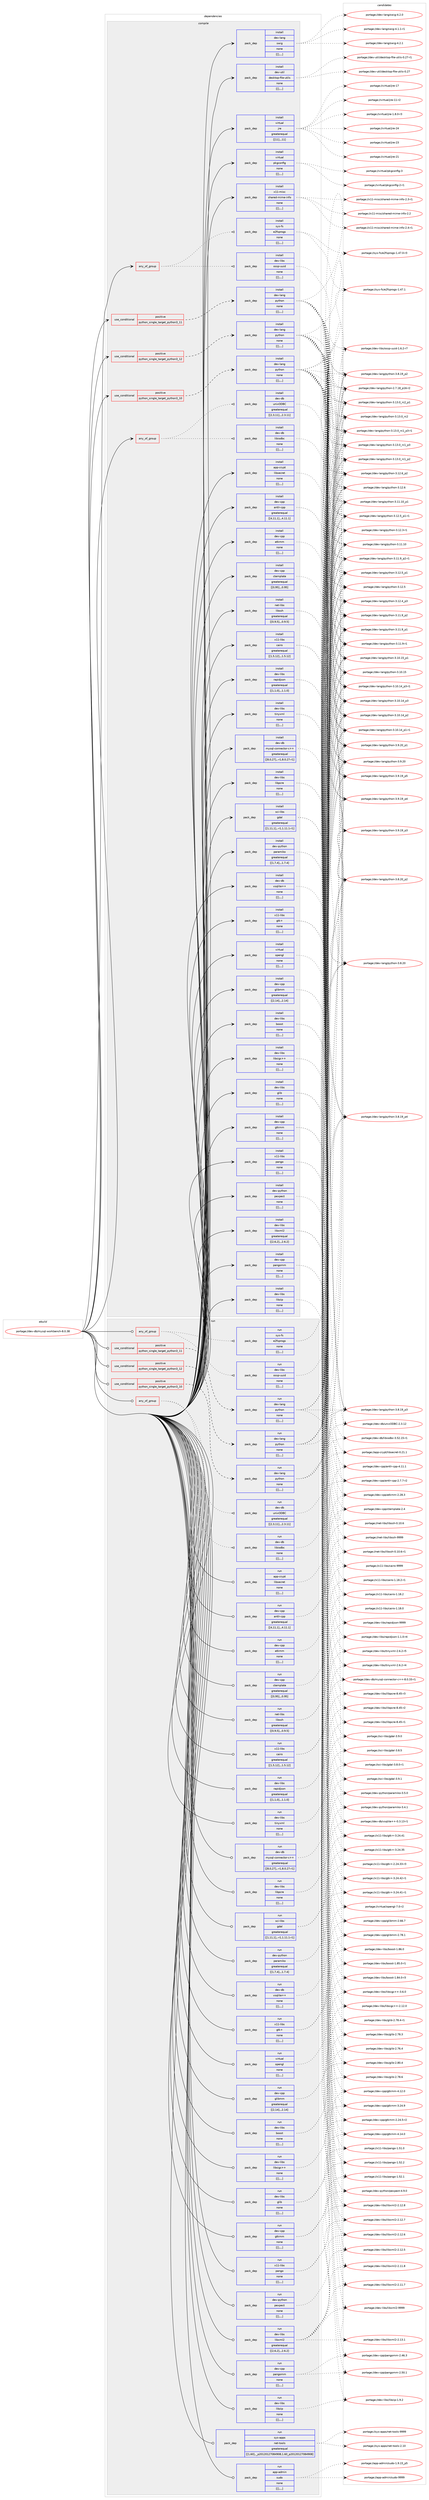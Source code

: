 digraph prolog {

# *************
# Graph options
# *************

newrank=true;
concentrate=true;
compound=true;
graph [rankdir=LR,fontname=Helvetica,fontsize=10,ranksep=1.5];#, ranksep=2.5, nodesep=0.2];
edge  [arrowhead=vee];
node  [fontname=Helvetica,fontsize=10];

# **********
# The ebuild
# **********

subgraph cluster_leftcol {
color=gray;
label=<<i>ebuild</i>>;
id [label="portage://dev-db/mysql-workbench-8.0.38", color=red, width=4, href="../dev-db/mysql-workbench-8.0.38.svg"];
}

# ****************
# The dependencies
# ****************

subgraph cluster_midcol {
color=gray;
label=<<i>dependencies</i>>;
subgraph cluster_compile {
fillcolor="#eeeeee";
style=filled;
label=<<i>compile</i>>;
subgraph any867 {
dependency67966 [label=<<TABLE BORDER="0" CELLBORDER="1" CELLSPACING="0" CELLPADDING="4"><TR><TD CELLPADDING="10">any_of_group</TD></TR></TABLE>>, shape=none, color=red];subgraph pack48855 {
dependency67967 [label=<<TABLE BORDER="0" CELLBORDER="1" CELLSPACING="0" CELLPADDING="4" WIDTH="220"><TR><TD ROWSPAN="6" CELLPADDING="30">pack_dep</TD></TR><TR><TD WIDTH="110">install</TD></TR><TR><TD>dev-db</TD></TR><TR><TD>libiodbc</TD></TR><TR><TD>none</TD></TR><TR><TD>[[],,,,]</TD></TR></TABLE>>, shape=none, color=blue];
}
dependency67966:e -> dependency67967:w [weight=20,style="dotted",arrowhead="oinv"];
subgraph pack48856 {
dependency67968 [label=<<TABLE BORDER="0" CELLBORDER="1" CELLSPACING="0" CELLPADDING="4" WIDTH="220"><TR><TD ROWSPAN="6" CELLPADDING="30">pack_dep</TD></TR><TR><TD WIDTH="110">install</TD></TR><TR><TD>dev-db</TD></TR><TR><TD>unixODBC</TD></TR><TR><TD>greaterequal</TD></TR><TR><TD>[[2,3,11],,,2.3.11]</TD></TR></TABLE>>, shape=none, color=blue];
}
dependency67966:e -> dependency67968:w [weight=20,style="dotted",arrowhead="oinv"];
}
id:e -> dependency67966:w [weight=20,style="solid",arrowhead="vee"];
subgraph any868 {
dependency67969 [label=<<TABLE BORDER="0" CELLBORDER="1" CELLSPACING="0" CELLPADDING="4"><TR><TD CELLPADDING="10">any_of_group</TD></TR></TABLE>>, shape=none, color=red];subgraph pack48857 {
dependency67970 [label=<<TABLE BORDER="0" CELLBORDER="1" CELLSPACING="0" CELLPADDING="4" WIDTH="220"><TR><TD ROWSPAN="6" CELLPADDING="30">pack_dep</TD></TR><TR><TD WIDTH="110">install</TD></TR><TR><TD>sys-fs</TD></TR><TR><TD>e2fsprogs</TD></TR><TR><TD>none</TD></TR><TR><TD>[[],,,,]</TD></TR></TABLE>>, shape=none, color=blue];
}
dependency67969:e -> dependency67970:w [weight=20,style="dotted",arrowhead="oinv"];
subgraph pack48858 {
dependency67971 [label=<<TABLE BORDER="0" CELLBORDER="1" CELLSPACING="0" CELLPADDING="4" WIDTH="220"><TR><TD ROWSPAN="6" CELLPADDING="30">pack_dep</TD></TR><TR><TD WIDTH="110">install</TD></TR><TR><TD>dev-libs</TD></TR><TR><TD>ossp-uuid</TD></TR><TR><TD>none</TD></TR><TR><TD>[[],,,,]</TD></TR></TABLE>>, shape=none, color=blue];
}
dependency67969:e -> dependency67971:w [weight=20,style="dotted",arrowhead="oinv"];
}
id:e -> dependency67969:w [weight=20,style="solid",arrowhead="vee"];
subgraph cond18175 {
dependency67972 [label=<<TABLE BORDER="0" CELLBORDER="1" CELLSPACING="0" CELLPADDING="4"><TR><TD ROWSPAN="3" CELLPADDING="10">use_conditional</TD></TR><TR><TD>positive</TD></TR><TR><TD>python_single_target_python3_10</TD></TR></TABLE>>, shape=none, color=red];
subgraph pack48859 {
dependency67973 [label=<<TABLE BORDER="0" CELLBORDER="1" CELLSPACING="0" CELLPADDING="4" WIDTH="220"><TR><TD ROWSPAN="6" CELLPADDING="30">pack_dep</TD></TR><TR><TD WIDTH="110">install</TD></TR><TR><TD>dev-lang</TD></TR><TR><TD>python</TD></TR><TR><TD>none</TD></TR><TR><TD>[[],,,,]</TD></TR></TABLE>>, shape=none, color=blue];
}
dependency67972:e -> dependency67973:w [weight=20,style="dashed",arrowhead="vee"];
}
id:e -> dependency67972:w [weight=20,style="solid",arrowhead="vee"];
subgraph cond18176 {
dependency67974 [label=<<TABLE BORDER="0" CELLBORDER="1" CELLSPACING="0" CELLPADDING="4"><TR><TD ROWSPAN="3" CELLPADDING="10">use_conditional</TD></TR><TR><TD>positive</TD></TR><TR><TD>python_single_target_python3_11</TD></TR></TABLE>>, shape=none, color=red];
subgraph pack48860 {
dependency67975 [label=<<TABLE BORDER="0" CELLBORDER="1" CELLSPACING="0" CELLPADDING="4" WIDTH="220"><TR><TD ROWSPAN="6" CELLPADDING="30">pack_dep</TD></TR><TR><TD WIDTH="110">install</TD></TR><TR><TD>dev-lang</TD></TR><TR><TD>python</TD></TR><TR><TD>none</TD></TR><TR><TD>[[],,,,]</TD></TR></TABLE>>, shape=none, color=blue];
}
dependency67974:e -> dependency67975:w [weight=20,style="dashed",arrowhead="vee"];
}
id:e -> dependency67974:w [weight=20,style="solid",arrowhead="vee"];
subgraph cond18177 {
dependency67976 [label=<<TABLE BORDER="0" CELLBORDER="1" CELLSPACING="0" CELLPADDING="4"><TR><TD ROWSPAN="3" CELLPADDING="10">use_conditional</TD></TR><TR><TD>positive</TD></TR><TR><TD>python_single_target_python3_12</TD></TR></TABLE>>, shape=none, color=red];
subgraph pack48861 {
dependency67977 [label=<<TABLE BORDER="0" CELLBORDER="1" CELLSPACING="0" CELLPADDING="4" WIDTH="220"><TR><TD ROWSPAN="6" CELLPADDING="30">pack_dep</TD></TR><TR><TD WIDTH="110">install</TD></TR><TR><TD>dev-lang</TD></TR><TR><TD>python</TD></TR><TR><TD>none</TD></TR><TR><TD>[[],,,,]</TD></TR></TABLE>>, shape=none, color=blue];
}
dependency67976:e -> dependency67977:w [weight=20,style="dashed",arrowhead="vee"];
}
id:e -> dependency67976:w [weight=20,style="solid",arrowhead="vee"];
subgraph pack48862 {
dependency67978 [label=<<TABLE BORDER="0" CELLBORDER="1" CELLSPACING="0" CELLPADDING="4" WIDTH="220"><TR><TD ROWSPAN="6" CELLPADDING="30">pack_dep</TD></TR><TR><TD WIDTH="110">install</TD></TR><TR><TD>app-crypt</TD></TR><TR><TD>libsecret</TD></TR><TR><TD>none</TD></TR><TR><TD>[[],,,,]</TD></TR></TABLE>>, shape=none, color=blue];
}
id:e -> dependency67978:w [weight=20,style="solid",arrowhead="vee"];
subgraph pack48863 {
dependency67979 [label=<<TABLE BORDER="0" CELLBORDER="1" CELLSPACING="0" CELLPADDING="4" WIDTH="220"><TR><TD ROWSPAN="6" CELLPADDING="30">pack_dep</TD></TR><TR><TD WIDTH="110">install</TD></TR><TR><TD>dev-cpp</TD></TR><TR><TD>antlr-cpp</TD></TR><TR><TD>greaterequal</TD></TR><TR><TD>[[4,11,1],,,4.11.1]</TD></TR></TABLE>>, shape=none, color=blue];
}
id:e -> dependency67979:w [weight=20,style="solid",arrowhead="vee"];
subgraph pack48864 {
dependency67980 [label=<<TABLE BORDER="0" CELLBORDER="1" CELLSPACING="0" CELLPADDING="4" WIDTH="220"><TR><TD ROWSPAN="6" CELLPADDING="30">pack_dep</TD></TR><TR><TD WIDTH="110">install</TD></TR><TR><TD>dev-cpp</TD></TR><TR><TD>atkmm</TD></TR><TR><TD>none</TD></TR><TR><TD>[[],,,,]</TD></TR></TABLE>>, shape=none, color=blue];
}
id:e -> dependency67980:w [weight=20,style="solid",arrowhead="vee"];
subgraph pack48865 {
dependency67981 [label=<<TABLE BORDER="0" CELLBORDER="1" CELLSPACING="0" CELLPADDING="4" WIDTH="220"><TR><TD ROWSPAN="6" CELLPADDING="30">pack_dep</TD></TR><TR><TD WIDTH="110">install</TD></TR><TR><TD>dev-cpp</TD></TR><TR><TD>ctemplate</TD></TR><TR><TD>greaterequal</TD></TR><TR><TD>[[0,95],,,0.95]</TD></TR></TABLE>>, shape=none, color=blue];
}
id:e -> dependency67981:w [weight=20,style="solid",arrowhead="vee"];
subgraph pack48866 {
dependency67982 [label=<<TABLE BORDER="0" CELLBORDER="1" CELLSPACING="0" CELLPADDING="4" WIDTH="220"><TR><TD ROWSPAN="6" CELLPADDING="30">pack_dep</TD></TR><TR><TD WIDTH="110">install</TD></TR><TR><TD>dev-cpp</TD></TR><TR><TD>glibmm</TD></TR><TR><TD>greaterequal</TD></TR><TR><TD>[[2,14],,,2.14]</TD></TR></TABLE>>, shape=none, color=blue];
}
id:e -> dependency67982:w [weight=20,style="solid",arrowhead="vee"];
subgraph pack48867 {
dependency67983 [label=<<TABLE BORDER="0" CELLBORDER="1" CELLSPACING="0" CELLPADDING="4" WIDTH="220"><TR><TD ROWSPAN="6" CELLPADDING="30">pack_dep</TD></TR><TR><TD WIDTH="110">install</TD></TR><TR><TD>dev-cpp</TD></TR><TR><TD>gtkmm</TD></TR><TR><TD>none</TD></TR><TR><TD>[[],,,,]</TD></TR></TABLE>>, shape=none, color=blue];
}
id:e -> dependency67983:w [weight=20,style="solid",arrowhead="vee"];
subgraph pack48868 {
dependency67984 [label=<<TABLE BORDER="0" CELLBORDER="1" CELLSPACING="0" CELLPADDING="4" WIDTH="220"><TR><TD ROWSPAN="6" CELLPADDING="30">pack_dep</TD></TR><TR><TD WIDTH="110">install</TD></TR><TR><TD>dev-cpp</TD></TR><TR><TD>pangomm</TD></TR><TR><TD>none</TD></TR><TR><TD>[[],,,,]</TD></TR></TABLE>>, shape=none, color=blue];
}
id:e -> dependency67984:w [weight=20,style="solid",arrowhead="vee"];
subgraph pack48869 {
dependency67985 [label=<<TABLE BORDER="0" CELLBORDER="1" CELLSPACING="0" CELLPADDING="4" WIDTH="220"><TR><TD ROWSPAN="6" CELLPADDING="30">pack_dep</TD></TR><TR><TD WIDTH="110">install</TD></TR><TR><TD>dev-db</TD></TR><TR><TD>mysql-connector-c++</TD></TR><TR><TD>greaterequal</TD></TR><TR><TD>[[8,0,27],,-r1,8.0.27-r1]</TD></TR></TABLE>>, shape=none, color=blue];
}
id:e -> dependency67985:w [weight=20,style="solid",arrowhead="vee"];
subgraph pack48870 {
dependency67986 [label=<<TABLE BORDER="0" CELLBORDER="1" CELLSPACING="0" CELLPADDING="4" WIDTH="220"><TR><TD ROWSPAN="6" CELLPADDING="30">pack_dep</TD></TR><TR><TD WIDTH="110">install</TD></TR><TR><TD>dev-db</TD></TR><TR><TD>vsqlite++</TD></TR><TR><TD>none</TD></TR><TR><TD>[[],,,,]</TD></TR></TABLE>>, shape=none, color=blue];
}
id:e -> dependency67986:w [weight=20,style="solid",arrowhead="vee"];
subgraph pack48871 {
dependency67987 [label=<<TABLE BORDER="0" CELLBORDER="1" CELLSPACING="0" CELLPADDING="4" WIDTH="220"><TR><TD ROWSPAN="6" CELLPADDING="30">pack_dep</TD></TR><TR><TD WIDTH="110">install</TD></TR><TR><TD>dev-lang</TD></TR><TR><TD>swig</TD></TR><TR><TD>none</TD></TR><TR><TD>[[],,,,]</TD></TR></TABLE>>, shape=none, color=blue];
}
id:e -> dependency67987:w [weight=20,style="solid",arrowhead="vee"];
subgraph pack48872 {
dependency67988 [label=<<TABLE BORDER="0" CELLBORDER="1" CELLSPACING="0" CELLPADDING="4" WIDTH="220"><TR><TD ROWSPAN="6" CELLPADDING="30">pack_dep</TD></TR><TR><TD WIDTH="110">install</TD></TR><TR><TD>dev-libs</TD></TR><TR><TD>boost</TD></TR><TR><TD>none</TD></TR><TR><TD>[[],,,,]</TD></TR></TABLE>>, shape=none, color=blue];
}
id:e -> dependency67988:w [weight=20,style="solid",arrowhead="vee"];
subgraph pack48873 {
dependency67989 [label=<<TABLE BORDER="0" CELLBORDER="1" CELLSPACING="0" CELLPADDING="4" WIDTH="220"><TR><TD ROWSPAN="6" CELLPADDING="30">pack_dep</TD></TR><TR><TD WIDTH="110">install</TD></TR><TR><TD>dev-libs</TD></TR><TR><TD>glib</TD></TR><TR><TD>none</TD></TR><TR><TD>[[],,,,]</TD></TR></TABLE>>, shape=none, color=blue];
}
id:e -> dependency67989:w [weight=20,style="solid",arrowhead="vee"];
subgraph pack48874 {
dependency67990 [label=<<TABLE BORDER="0" CELLBORDER="1" CELLSPACING="0" CELLPADDING="4" WIDTH="220"><TR><TD ROWSPAN="6" CELLPADDING="30">pack_dep</TD></TR><TR><TD WIDTH="110">install</TD></TR><TR><TD>dev-libs</TD></TR><TR><TD>libpcre</TD></TR><TR><TD>none</TD></TR><TR><TD>[[],,,,]</TD></TR></TABLE>>, shape=none, color=blue];
}
id:e -> dependency67990:w [weight=20,style="solid",arrowhead="vee"];
subgraph pack48875 {
dependency67991 [label=<<TABLE BORDER="0" CELLBORDER="1" CELLSPACING="0" CELLPADDING="4" WIDTH="220"><TR><TD ROWSPAN="6" CELLPADDING="30">pack_dep</TD></TR><TR><TD WIDTH="110">install</TD></TR><TR><TD>dev-libs</TD></TR><TR><TD>libsigc++</TD></TR><TR><TD>none</TD></TR><TR><TD>[[],,,,]</TD></TR></TABLE>>, shape=none, color=blue];
}
id:e -> dependency67991:w [weight=20,style="solid",arrowhead="vee"];
subgraph pack48876 {
dependency67992 [label=<<TABLE BORDER="0" CELLBORDER="1" CELLSPACING="0" CELLPADDING="4" WIDTH="220"><TR><TD ROWSPAN="6" CELLPADDING="30">pack_dep</TD></TR><TR><TD WIDTH="110">install</TD></TR><TR><TD>dev-libs</TD></TR><TR><TD>libxml2</TD></TR><TR><TD>greaterequal</TD></TR><TR><TD>[[2,6,2],,,2.6.2]</TD></TR></TABLE>>, shape=none, color=blue];
}
id:e -> dependency67992:w [weight=20,style="solid",arrowhead="vee"];
subgraph pack48877 {
dependency67993 [label=<<TABLE BORDER="0" CELLBORDER="1" CELLSPACING="0" CELLPADDING="4" WIDTH="220"><TR><TD ROWSPAN="6" CELLPADDING="30">pack_dep</TD></TR><TR><TD WIDTH="110">install</TD></TR><TR><TD>dev-libs</TD></TR><TR><TD>libzip</TD></TR><TR><TD>none</TD></TR><TR><TD>[[],,,,]</TD></TR></TABLE>>, shape=none, color=blue];
}
id:e -> dependency67993:w [weight=20,style="solid",arrowhead="vee"];
subgraph pack48878 {
dependency67994 [label=<<TABLE BORDER="0" CELLBORDER="1" CELLSPACING="0" CELLPADDING="4" WIDTH="220"><TR><TD ROWSPAN="6" CELLPADDING="30">pack_dep</TD></TR><TR><TD WIDTH="110">install</TD></TR><TR><TD>dev-libs</TD></TR><TR><TD>rapidjson</TD></TR><TR><TD>greaterequal</TD></TR><TR><TD>[[1,1,0],,,1.1.0]</TD></TR></TABLE>>, shape=none, color=blue];
}
id:e -> dependency67994:w [weight=20,style="solid",arrowhead="vee"];
subgraph pack48879 {
dependency67995 [label=<<TABLE BORDER="0" CELLBORDER="1" CELLSPACING="0" CELLPADDING="4" WIDTH="220"><TR><TD ROWSPAN="6" CELLPADDING="30">pack_dep</TD></TR><TR><TD WIDTH="110">install</TD></TR><TR><TD>dev-libs</TD></TR><TR><TD>tinyxml</TD></TR><TR><TD>none</TD></TR><TR><TD>[[],,,,]</TD></TR></TABLE>>, shape=none, color=blue];
}
id:e -> dependency67995:w [weight=20,style="solid",arrowhead="vee"];
subgraph pack48880 {
dependency67996 [label=<<TABLE BORDER="0" CELLBORDER="1" CELLSPACING="0" CELLPADDING="4" WIDTH="220"><TR><TD ROWSPAN="6" CELLPADDING="30">pack_dep</TD></TR><TR><TD WIDTH="110">install</TD></TR><TR><TD>dev-python</TD></TR><TR><TD>paramiko</TD></TR><TR><TD>greaterequal</TD></TR><TR><TD>[[1,7,4],,,1.7.4]</TD></TR></TABLE>>, shape=none, color=blue];
}
id:e -> dependency67996:w [weight=20,style="solid",arrowhead="vee"];
subgraph pack48881 {
dependency67997 [label=<<TABLE BORDER="0" CELLBORDER="1" CELLSPACING="0" CELLPADDING="4" WIDTH="220"><TR><TD ROWSPAN="6" CELLPADDING="30">pack_dep</TD></TR><TR><TD WIDTH="110">install</TD></TR><TR><TD>dev-python</TD></TR><TR><TD>pexpect</TD></TR><TR><TD>none</TD></TR><TR><TD>[[],,,,]</TD></TR></TABLE>>, shape=none, color=blue];
}
id:e -> dependency67997:w [weight=20,style="solid",arrowhead="vee"];
subgraph pack48882 {
dependency67998 [label=<<TABLE BORDER="0" CELLBORDER="1" CELLSPACING="0" CELLPADDING="4" WIDTH="220"><TR><TD ROWSPAN="6" CELLPADDING="30">pack_dep</TD></TR><TR><TD WIDTH="110">install</TD></TR><TR><TD>dev-util</TD></TR><TR><TD>desktop-file-utils</TD></TR><TR><TD>none</TD></TR><TR><TD>[[],,,,]</TD></TR></TABLE>>, shape=none, color=blue];
}
id:e -> dependency67998:w [weight=20,style="solid",arrowhead="vee"];
subgraph pack48883 {
dependency67999 [label=<<TABLE BORDER="0" CELLBORDER="1" CELLSPACING="0" CELLPADDING="4" WIDTH="220"><TR><TD ROWSPAN="6" CELLPADDING="30">pack_dep</TD></TR><TR><TD WIDTH="110">install</TD></TR><TR><TD>net-libs</TD></TR><TR><TD>libssh</TD></TR><TR><TD>greaterequal</TD></TR><TR><TD>[[0,9,5],,,0.9.5]</TD></TR></TABLE>>, shape=none, color=blue];
}
id:e -> dependency67999:w [weight=20,style="solid",arrowhead="vee"];
subgraph pack48884 {
dependency68000 [label=<<TABLE BORDER="0" CELLBORDER="1" CELLSPACING="0" CELLPADDING="4" WIDTH="220"><TR><TD ROWSPAN="6" CELLPADDING="30">pack_dep</TD></TR><TR><TD WIDTH="110">install</TD></TR><TR><TD>sci-libs</TD></TR><TR><TD>gdal</TD></TR><TR><TD>greaterequal</TD></TR><TR><TD>[[1,11,1],,-r1,1.11.1-r1]</TD></TR></TABLE>>, shape=none, color=blue];
}
id:e -> dependency68000:w [weight=20,style="solid",arrowhead="vee"];
subgraph pack48885 {
dependency68001 [label=<<TABLE BORDER="0" CELLBORDER="1" CELLSPACING="0" CELLPADDING="4" WIDTH="220"><TR><TD ROWSPAN="6" CELLPADDING="30">pack_dep</TD></TR><TR><TD WIDTH="110">install</TD></TR><TR><TD>virtual</TD></TR><TR><TD>jre</TD></TR><TR><TD>greaterequal</TD></TR><TR><TD>[[11],,,11]</TD></TR></TABLE>>, shape=none, color=blue];
}
id:e -> dependency68001:w [weight=20,style="solid",arrowhead="vee"];
subgraph pack48886 {
dependency68002 [label=<<TABLE BORDER="0" CELLBORDER="1" CELLSPACING="0" CELLPADDING="4" WIDTH="220"><TR><TD ROWSPAN="6" CELLPADDING="30">pack_dep</TD></TR><TR><TD WIDTH="110">install</TD></TR><TR><TD>virtual</TD></TR><TR><TD>opengl</TD></TR><TR><TD>none</TD></TR><TR><TD>[[],,,,]</TD></TR></TABLE>>, shape=none, color=blue];
}
id:e -> dependency68002:w [weight=20,style="solid",arrowhead="vee"];
subgraph pack48887 {
dependency68003 [label=<<TABLE BORDER="0" CELLBORDER="1" CELLSPACING="0" CELLPADDING="4" WIDTH="220"><TR><TD ROWSPAN="6" CELLPADDING="30">pack_dep</TD></TR><TR><TD WIDTH="110">install</TD></TR><TR><TD>virtual</TD></TR><TR><TD>pkgconfig</TD></TR><TR><TD>none</TD></TR><TR><TD>[[],,,,]</TD></TR></TABLE>>, shape=none, color=blue];
}
id:e -> dependency68003:w [weight=20,style="solid",arrowhead="vee"];
subgraph pack48888 {
dependency68004 [label=<<TABLE BORDER="0" CELLBORDER="1" CELLSPACING="0" CELLPADDING="4" WIDTH="220"><TR><TD ROWSPAN="6" CELLPADDING="30">pack_dep</TD></TR><TR><TD WIDTH="110">install</TD></TR><TR><TD>x11-libs</TD></TR><TR><TD>cairo</TD></TR><TR><TD>greaterequal</TD></TR><TR><TD>[[1,5,12],,,1.5.12]</TD></TR></TABLE>>, shape=none, color=blue];
}
id:e -> dependency68004:w [weight=20,style="solid",arrowhead="vee"];
subgraph pack48889 {
dependency68005 [label=<<TABLE BORDER="0" CELLBORDER="1" CELLSPACING="0" CELLPADDING="4" WIDTH="220"><TR><TD ROWSPAN="6" CELLPADDING="30">pack_dep</TD></TR><TR><TD WIDTH="110">install</TD></TR><TR><TD>x11-libs</TD></TR><TR><TD>gtk+</TD></TR><TR><TD>none</TD></TR><TR><TD>[[],,,,]</TD></TR></TABLE>>, shape=none, color=blue];
}
id:e -> dependency68005:w [weight=20,style="solid",arrowhead="vee"];
subgraph pack48890 {
dependency68006 [label=<<TABLE BORDER="0" CELLBORDER="1" CELLSPACING="0" CELLPADDING="4" WIDTH="220"><TR><TD ROWSPAN="6" CELLPADDING="30">pack_dep</TD></TR><TR><TD WIDTH="110">install</TD></TR><TR><TD>x11-libs</TD></TR><TR><TD>pango</TD></TR><TR><TD>none</TD></TR><TR><TD>[[],,,,]</TD></TR></TABLE>>, shape=none, color=blue];
}
id:e -> dependency68006:w [weight=20,style="solid",arrowhead="vee"];
subgraph pack48891 {
dependency68007 [label=<<TABLE BORDER="0" CELLBORDER="1" CELLSPACING="0" CELLPADDING="4" WIDTH="220"><TR><TD ROWSPAN="6" CELLPADDING="30">pack_dep</TD></TR><TR><TD WIDTH="110">install</TD></TR><TR><TD>x11-misc</TD></TR><TR><TD>shared-mime-info</TD></TR><TR><TD>none</TD></TR><TR><TD>[[],,,,]</TD></TR></TABLE>>, shape=none, color=blue];
}
id:e -> dependency68007:w [weight=20,style="solid",arrowhead="vee"];
}
subgraph cluster_compileandrun {
fillcolor="#eeeeee";
style=filled;
label=<<i>compile and run</i>>;
}
subgraph cluster_run {
fillcolor="#eeeeee";
style=filled;
label=<<i>run</i>>;
subgraph any869 {
dependency68008 [label=<<TABLE BORDER="0" CELLBORDER="1" CELLSPACING="0" CELLPADDING="4"><TR><TD CELLPADDING="10">any_of_group</TD></TR></TABLE>>, shape=none, color=red];subgraph pack48892 {
dependency68009 [label=<<TABLE BORDER="0" CELLBORDER="1" CELLSPACING="0" CELLPADDING="4" WIDTH="220"><TR><TD ROWSPAN="6" CELLPADDING="30">pack_dep</TD></TR><TR><TD WIDTH="110">run</TD></TR><TR><TD>dev-db</TD></TR><TR><TD>libiodbc</TD></TR><TR><TD>none</TD></TR><TR><TD>[[],,,,]</TD></TR></TABLE>>, shape=none, color=blue];
}
dependency68008:e -> dependency68009:w [weight=20,style="dotted",arrowhead="oinv"];
subgraph pack48893 {
dependency68010 [label=<<TABLE BORDER="0" CELLBORDER="1" CELLSPACING="0" CELLPADDING="4" WIDTH="220"><TR><TD ROWSPAN="6" CELLPADDING="30">pack_dep</TD></TR><TR><TD WIDTH="110">run</TD></TR><TR><TD>dev-db</TD></TR><TR><TD>unixODBC</TD></TR><TR><TD>greaterequal</TD></TR><TR><TD>[[2,3,11],,,2.3.11]</TD></TR></TABLE>>, shape=none, color=blue];
}
dependency68008:e -> dependency68010:w [weight=20,style="dotted",arrowhead="oinv"];
}
id:e -> dependency68008:w [weight=20,style="solid",arrowhead="odot"];
subgraph any870 {
dependency68011 [label=<<TABLE BORDER="0" CELLBORDER="1" CELLSPACING="0" CELLPADDING="4"><TR><TD CELLPADDING="10">any_of_group</TD></TR></TABLE>>, shape=none, color=red];subgraph pack48894 {
dependency68012 [label=<<TABLE BORDER="0" CELLBORDER="1" CELLSPACING="0" CELLPADDING="4" WIDTH="220"><TR><TD ROWSPAN="6" CELLPADDING="30">pack_dep</TD></TR><TR><TD WIDTH="110">run</TD></TR><TR><TD>sys-fs</TD></TR><TR><TD>e2fsprogs</TD></TR><TR><TD>none</TD></TR><TR><TD>[[],,,,]</TD></TR></TABLE>>, shape=none, color=blue];
}
dependency68011:e -> dependency68012:w [weight=20,style="dotted",arrowhead="oinv"];
subgraph pack48895 {
dependency68013 [label=<<TABLE BORDER="0" CELLBORDER="1" CELLSPACING="0" CELLPADDING="4" WIDTH="220"><TR><TD ROWSPAN="6" CELLPADDING="30">pack_dep</TD></TR><TR><TD WIDTH="110">run</TD></TR><TR><TD>dev-libs</TD></TR><TR><TD>ossp-uuid</TD></TR><TR><TD>none</TD></TR><TR><TD>[[],,,,]</TD></TR></TABLE>>, shape=none, color=blue];
}
dependency68011:e -> dependency68013:w [weight=20,style="dotted",arrowhead="oinv"];
}
id:e -> dependency68011:w [weight=20,style="solid",arrowhead="odot"];
subgraph cond18178 {
dependency68014 [label=<<TABLE BORDER="0" CELLBORDER="1" CELLSPACING="0" CELLPADDING="4"><TR><TD ROWSPAN="3" CELLPADDING="10">use_conditional</TD></TR><TR><TD>positive</TD></TR><TR><TD>python_single_target_python3_10</TD></TR></TABLE>>, shape=none, color=red];
subgraph pack48896 {
dependency68015 [label=<<TABLE BORDER="0" CELLBORDER="1" CELLSPACING="0" CELLPADDING="4" WIDTH="220"><TR><TD ROWSPAN="6" CELLPADDING="30">pack_dep</TD></TR><TR><TD WIDTH="110">run</TD></TR><TR><TD>dev-lang</TD></TR><TR><TD>python</TD></TR><TR><TD>none</TD></TR><TR><TD>[[],,,,]</TD></TR></TABLE>>, shape=none, color=blue];
}
dependency68014:e -> dependency68015:w [weight=20,style="dashed",arrowhead="vee"];
}
id:e -> dependency68014:w [weight=20,style="solid",arrowhead="odot"];
subgraph cond18179 {
dependency68016 [label=<<TABLE BORDER="0" CELLBORDER="1" CELLSPACING="0" CELLPADDING="4"><TR><TD ROWSPAN="3" CELLPADDING="10">use_conditional</TD></TR><TR><TD>positive</TD></TR><TR><TD>python_single_target_python3_11</TD></TR></TABLE>>, shape=none, color=red];
subgraph pack48897 {
dependency68017 [label=<<TABLE BORDER="0" CELLBORDER="1" CELLSPACING="0" CELLPADDING="4" WIDTH="220"><TR><TD ROWSPAN="6" CELLPADDING="30">pack_dep</TD></TR><TR><TD WIDTH="110">run</TD></TR><TR><TD>dev-lang</TD></TR><TR><TD>python</TD></TR><TR><TD>none</TD></TR><TR><TD>[[],,,,]</TD></TR></TABLE>>, shape=none, color=blue];
}
dependency68016:e -> dependency68017:w [weight=20,style="dashed",arrowhead="vee"];
}
id:e -> dependency68016:w [weight=20,style="solid",arrowhead="odot"];
subgraph cond18180 {
dependency68018 [label=<<TABLE BORDER="0" CELLBORDER="1" CELLSPACING="0" CELLPADDING="4"><TR><TD ROWSPAN="3" CELLPADDING="10">use_conditional</TD></TR><TR><TD>positive</TD></TR><TR><TD>python_single_target_python3_12</TD></TR></TABLE>>, shape=none, color=red];
subgraph pack48898 {
dependency68019 [label=<<TABLE BORDER="0" CELLBORDER="1" CELLSPACING="0" CELLPADDING="4" WIDTH="220"><TR><TD ROWSPAN="6" CELLPADDING="30">pack_dep</TD></TR><TR><TD WIDTH="110">run</TD></TR><TR><TD>dev-lang</TD></TR><TR><TD>python</TD></TR><TR><TD>none</TD></TR><TR><TD>[[],,,,]</TD></TR></TABLE>>, shape=none, color=blue];
}
dependency68018:e -> dependency68019:w [weight=20,style="dashed",arrowhead="vee"];
}
id:e -> dependency68018:w [weight=20,style="solid",arrowhead="odot"];
subgraph pack48899 {
dependency68020 [label=<<TABLE BORDER="0" CELLBORDER="1" CELLSPACING="0" CELLPADDING="4" WIDTH="220"><TR><TD ROWSPAN="6" CELLPADDING="30">pack_dep</TD></TR><TR><TD WIDTH="110">run</TD></TR><TR><TD>app-admin</TD></TR><TR><TD>sudo</TD></TR><TR><TD>none</TD></TR><TR><TD>[[],,,,]</TD></TR></TABLE>>, shape=none, color=blue];
}
id:e -> dependency68020:w [weight=20,style="solid",arrowhead="odot"];
subgraph pack48900 {
dependency68021 [label=<<TABLE BORDER="0" CELLBORDER="1" CELLSPACING="0" CELLPADDING="4" WIDTH="220"><TR><TD ROWSPAN="6" CELLPADDING="30">pack_dep</TD></TR><TR><TD WIDTH="110">run</TD></TR><TR><TD>app-crypt</TD></TR><TR><TD>libsecret</TD></TR><TR><TD>none</TD></TR><TR><TD>[[],,,,]</TD></TR></TABLE>>, shape=none, color=blue];
}
id:e -> dependency68021:w [weight=20,style="solid",arrowhead="odot"];
subgraph pack48901 {
dependency68022 [label=<<TABLE BORDER="0" CELLBORDER="1" CELLSPACING="0" CELLPADDING="4" WIDTH="220"><TR><TD ROWSPAN="6" CELLPADDING="30">pack_dep</TD></TR><TR><TD WIDTH="110">run</TD></TR><TR><TD>dev-cpp</TD></TR><TR><TD>antlr-cpp</TD></TR><TR><TD>greaterequal</TD></TR><TR><TD>[[4,11,1],,,4.11.1]</TD></TR></TABLE>>, shape=none, color=blue];
}
id:e -> dependency68022:w [weight=20,style="solid",arrowhead="odot"];
subgraph pack48902 {
dependency68023 [label=<<TABLE BORDER="0" CELLBORDER="1" CELLSPACING="0" CELLPADDING="4" WIDTH="220"><TR><TD ROWSPAN="6" CELLPADDING="30">pack_dep</TD></TR><TR><TD WIDTH="110">run</TD></TR><TR><TD>dev-cpp</TD></TR><TR><TD>atkmm</TD></TR><TR><TD>none</TD></TR><TR><TD>[[],,,,]</TD></TR></TABLE>>, shape=none, color=blue];
}
id:e -> dependency68023:w [weight=20,style="solid",arrowhead="odot"];
subgraph pack48903 {
dependency68024 [label=<<TABLE BORDER="0" CELLBORDER="1" CELLSPACING="0" CELLPADDING="4" WIDTH="220"><TR><TD ROWSPAN="6" CELLPADDING="30">pack_dep</TD></TR><TR><TD WIDTH="110">run</TD></TR><TR><TD>dev-cpp</TD></TR><TR><TD>ctemplate</TD></TR><TR><TD>greaterequal</TD></TR><TR><TD>[[0,95],,,0.95]</TD></TR></TABLE>>, shape=none, color=blue];
}
id:e -> dependency68024:w [weight=20,style="solid",arrowhead="odot"];
subgraph pack48904 {
dependency68025 [label=<<TABLE BORDER="0" CELLBORDER="1" CELLSPACING="0" CELLPADDING="4" WIDTH="220"><TR><TD ROWSPAN="6" CELLPADDING="30">pack_dep</TD></TR><TR><TD WIDTH="110">run</TD></TR><TR><TD>dev-cpp</TD></TR><TR><TD>glibmm</TD></TR><TR><TD>greaterequal</TD></TR><TR><TD>[[2,14],,,2.14]</TD></TR></TABLE>>, shape=none, color=blue];
}
id:e -> dependency68025:w [weight=20,style="solid",arrowhead="odot"];
subgraph pack48905 {
dependency68026 [label=<<TABLE BORDER="0" CELLBORDER="1" CELLSPACING="0" CELLPADDING="4" WIDTH="220"><TR><TD ROWSPAN="6" CELLPADDING="30">pack_dep</TD></TR><TR><TD WIDTH="110">run</TD></TR><TR><TD>dev-cpp</TD></TR><TR><TD>gtkmm</TD></TR><TR><TD>none</TD></TR><TR><TD>[[],,,,]</TD></TR></TABLE>>, shape=none, color=blue];
}
id:e -> dependency68026:w [weight=20,style="solid",arrowhead="odot"];
subgraph pack48906 {
dependency68027 [label=<<TABLE BORDER="0" CELLBORDER="1" CELLSPACING="0" CELLPADDING="4" WIDTH="220"><TR><TD ROWSPAN="6" CELLPADDING="30">pack_dep</TD></TR><TR><TD WIDTH="110">run</TD></TR><TR><TD>dev-cpp</TD></TR><TR><TD>pangomm</TD></TR><TR><TD>none</TD></TR><TR><TD>[[],,,,]</TD></TR></TABLE>>, shape=none, color=blue];
}
id:e -> dependency68027:w [weight=20,style="solid",arrowhead="odot"];
subgraph pack48907 {
dependency68028 [label=<<TABLE BORDER="0" CELLBORDER="1" CELLSPACING="0" CELLPADDING="4" WIDTH="220"><TR><TD ROWSPAN="6" CELLPADDING="30">pack_dep</TD></TR><TR><TD WIDTH="110">run</TD></TR><TR><TD>dev-db</TD></TR><TR><TD>mysql-connector-c++</TD></TR><TR><TD>greaterequal</TD></TR><TR><TD>[[8,0,27],,-r1,8.0.27-r1]</TD></TR></TABLE>>, shape=none, color=blue];
}
id:e -> dependency68028:w [weight=20,style="solid",arrowhead="odot"];
subgraph pack48908 {
dependency68029 [label=<<TABLE BORDER="0" CELLBORDER="1" CELLSPACING="0" CELLPADDING="4" WIDTH="220"><TR><TD ROWSPAN="6" CELLPADDING="30">pack_dep</TD></TR><TR><TD WIDTH="110">run</TD></TR><TR><TD>dev-db</TD></TR><TR><TD>vsqlite++</TD></TR><TR><TD>none</TD></TR><TR><TD>[[],,,,]</TD></TR></TABLE>>, shape=none, color=blue];
}
id:e -> dependency68029:w [weight=20,style="solid",arrowhead="odot"];
subgraph pack48909 {
dependency68030 [label=<<TABLE BORDER="0" CELLBORDER="1" CELLSPACING="0" CELLPADDING="4" WIDTH="220"><TR><TD ROWSPAN="6" CELLPADDING="30">pack_dep</TD></TR><TR><TD WIDTH="110">run</TD></TR><TR><TD>dev-libs</TD></TR><TR><TD>boost</TD></TR><TR><TD>none</TD></TR><TR><TD>[[],,,,]</TD></TR></TABLE>>, shape=none, color=blue];
}
id:e -> dependency68030:w [weight=20,style="solid",arrowhead="odot"];
subgraph pack48910 {
dependency68031 [label=<<TABLE BORDER="0" CELLBORDER="1" CELLSPACING="0" CELLPADDING="4" WIDTH="220"><TR><TD ROWSPAN="6" CELLPADDING="30">pack_dep</TD></TR><TR><TD WIDTH="110">run</TD></TR><TR><TD>dev-libs</TD></TR><TR><TD>glib</TD></TR><TR><TD>none</TD></TR><TR><TD>[[],,,,]</TD></TR></TABLE>>, shape=none, color=blue];
}
id:e -> dependency68031:w [weight=20,style="solid",arrowhead="odot"];
subgraph pack48911 {
dependency68032 [label=<<TABLE BORDER="0" CELLBORDER="1" CELLSPACING="0" CELLPADDING="4" WIDTH="220"><TR><TD ROWSPAN="6" CELLPADDING="30">pack_dep</TD></TR><TR><TD WIDTH="110">run</TD></TR><TR><TD>dev-libs</TD></TR><TR><TD>libpcre</TD></TR><TR><TD>none</TD></TR><TR><TD>[[],,,,]</TD></TR></TABLE>>, shape=none, color=blue];
}
id:e -> dependency68032:w [weight=20,style="solid",arrowhead="odot"];
subgraph pack48912 {
dependency68033 [label=<<TABLE BORDER="0" CELLBORDER="1" CELLSPACING="0" CELLPADDING="4" WIDTH="220"><TR><TD ROWSPAN="6" CELLPADDING="30">pack_dep</TD></TR><TR><TD WIDTH="110">run</TD></TR><TR><TD>dev-libs</TD></TR><TR><TD>libsigc++</TD></TR><TR><TD>none</TD></TR><TR><TD>[[],,,,]</TD></TR></TABLE>>, shape=none, color=blue];
}
id:e -> dependency68033:w [weight=20,style="solid",arrowhead="odot"];
subgraph pack48913 {
dependency68034 [label=<<TABLE BORDER="0" CELLBORDER="1" CELLSPACING="0" CELLPADDING="4" WIDTH="220"><TR><TD ROWSPAN="6" CELLPADDING="30">pack_dep</TD></TR><TR><TD WIDTH="110">run</TD></TR><TR><TD>dev-libs</TD></TR><TR><TD>libxml2</TD></TR><TR><TD>greaterequal</TD></TR><TR><TD>[[2,6,2],,,2.6.2]</TD></TR></TABLE>>, shape=none, color=blue];
}
id:e -> dependency68034:w [weight=20,style="solid",arrowhead="odot"];
subgraph pack48914 {
dependency68035 [label=<<TABLE BORDER="0" CELLBORDER="1" CELLSPACING="0" CELLPADDING="4" WIDTH="220"><TR><TD ROWSPAN="6" CELLPADDING="30">pack_dep</TD></TR><TR><TD WIDTH="110">run</TD></TR><TR><TD>dev-libs</TD></TR><TR><TD>libzip</TD></TR><TR><TD>none</TD></TR><TR><TD>[[],,,,]</TD></TR></TABLE>>, shape=none, color=blue];
}
id:e -> dependency68035:w [weight=20,style="solid",arrowhead="odot"];
subgraph pack48915 {
dependency68036 [label=<<TABLE BORDER="0" CELLBORDER="1" CELLSPACING="0" CELLPADDING="4" WIDTH="220"><TR><TD ROWSPAN="6" CELLPADDING="30">pack_dep</TD></TR><TR><TD WIDTH="110">run</TD></TR><TR><TD>dev-libs</TD></TR><TR><TD>rapidjson</TD></TR><TR><TD>greaterequal</TD></TR><TR><TD>[[1,1,0],,,1.1.0]</TD></TR></TABLE>>, shape=none, color=blue];
}
id:e -> dependency68036:w [weight=20,style="solid",arrowhead="odot"];
subgraph pack48916 {
dependency68037 [label=<<TABLE BORDER="0" CELLBORDER="1" CELLSPACING="0" CELLPADDING="4" WIDTH="220"><TR><TD ROWSPAN="6" CELLPADDING="30">pack_dep</TD></TR><TR><TD WIDTH="110">run</TD></TR><TR><TD>dev-libs</TD></TR><TR><TD>tinyxml</TD></TR><TR><TD>none</TD></TR><TR><TD>[[],,,,]</TD></TR></TABLE>>, shape=none, color=blue];
}
id:e -> dependency68037:w [weight=20,style="solid",arrowhead="odot"];
subgraph pack48917 {
dependency68038 [label=<<TABLE BORDER="0" CELLBORDER="1" CELLSPACING="0" CELLPADDING="4" WIDTH="220"><TR><TD ROWSPAN="6" CELLPADDING="30">pack_dep</TD></TR><TR><TD WIDTH="110">run</TD></TR><TR><TD>dev-python</TD></TR><TR><TD>paramiko</TD></TR><TR><TD>greaterequal</TD></TR><TR><TD>[[1,7,4],,,1.7.4]</TD></TR></TABLE>>, shape=none, color=blue];
}
id:e -> dependency68038:w [weight=20,style="solid",arrowhead="odot"];
subgraph pack48918 {
dependency68039 [label=<<TABLE BORDER="0" CELLBORDER="1" CELLSPACING="0" CELLPADDING="4" WIDTH="220"><TR><TD ROWSPAN="6" CELLPADDING="30">pack_dep</TD></TR><TR><TD WIDTH="110">run</TD></TR><TR><TD>dev-python</TD></TR><TR><TD>pexpect</TD></TR><TR><TD>none</TD></TR><TR><TD>[[],,,,]</TD></TR></TABLE>>, shape=none, color=blue];
}
id:e -> dependency68039:w [weight=20,style="solid",arrowhead="odot"];
subgraph pack48919 {
dependency68040 [label=<<TABLE BORDER="0" CELLBORDER="1" CELLSPACING="0" CELLPADDING="4" WIDTH="220"><TR><TD ROWSPAN="6" CELLPADDING="30">pack_dep</TD></TR><TR><TD WIDTH="110">run</TD></TR><TR><TD>net-libs</TD></TR><TR><TD>libssh</TD></TR><TR><TD>greaterequal</TD></TR><TR><TD>[[0,9,5],,,0.9.5]</TD></TR></TABLE>>, shape=none, color=blue];
}
id:e -> dependency68040:w [weight=20,style="solid",arrowhead="odot"];
subgraph pack48920 {
dependency68041 [label=<<TABLE BORDER="0" CELLBORDER="1" CELLSPACING="0" CELLPADDING="4" WIDTH="220"><TR><TD ROWSPAN="6" CELLPADDING="30">pack_dep</TD></TR><TR><TD WIDTH="110">run</TD></TR><TR><TD>sci-libs</TD></TR><TR><TD>gdal</TD></TR><TR><TD>greaterequal</TD></TR><TR><TD>[[1,11,1],,-r1,1.11.1-r1]</TD></TR></TABLE>>, shape=none, color=blue];
}
id:e -> dependency68041:w [weight=20,style="solid",arrowhead="odot"];
subgraph pack48921 {
dependency68042 [label=<<TABLE BORDER="0" CELLBORDER="1" CELLSPACING="0" CELLPADDING="4" WIDTH="220"><TR><TD ROWSPAN="6" CELLPADDING="30">pack_dep</TD></TR><TR><TD WIDTH="110">run</TD></TR><TR><TD>sys-apps</TD></TR><TR><TD>net-tools</TD></TR><TR><TD>greaterequal</TD></TR><TR><TD>[[1,60],,_p20120127084908,1.60_p20120127084908]</TD></TR></TABLE>>, shape=none, color=blue];
}
id:e -> dependency68042:w [weight=20,style="solid",arrowhead="odot"];
subgraph pack48922 {
dependency68043 [label=<<TABLE BORDER="0" CELLBORDER="1" CELLSPACING="0" CELLPADDING="4" WIDTH="220"><TR><TD ROWSPAN="6" CELLPADDING="30">pack_dep</TD></TR><TR><TD WIDTH="110">run</TD></TR><TR><TD>virtual</TD></TR><TR><TD>opengl</TD></TR><TR><TD>none</TD></TR><TR><TD>[[],,,,]</TD></TR></TABLE>>, shape=none, color=blue];
}
id:e -> dependency68043:w [weight=20,style="solid",arrowhead="odot"];
subgraph pack48923 {
dependency68044 [label=<<TABLE BORDER="0" CELLBORDER="1" CELLSPACING="0" CELLPADDING="4" WIDTH="220"><TR><TD ROWSPAN="6" CELLPADDING="30">pack_dep</TD></TR><TR><TD WIDTH="110">run</TD></TR><TR><TD>x11-libs</TD></TR><TR><TD>cairo</TD></TR><TR><TD>greaterequal</TD></TR><TR><TD>[[1,5,12],,,1.5.12]</TD></TR></TABLE>>, shape=none, color=blue];
}
id:e -> dependency68044:w [weight=20,style="solid",arrowhead="odot"];
subgraph pack48924 {
dependency68045 [label=<<TABLE BORDER="0" CELLBORDER="1" CELLSPACING="0" CELLPADDING="4" WIDTH="220"><TR><TD ROWSPAN="6" CELLPADDING="30">pack_dep</TD></TR><TR><TD WIDTH="110">run</TD></TR><TR><TD>x11-libs</TD></TR><TR><TD>gtk+</TD></TR><TR><TD>none</TD></TR><TR><TD>[[],,,,]</TD></TR></TABLE>>, shape=none, color=blue];
}
id:e -> dependency68045:w [weight=20,style="solid",arrowhead="odot"];
subgraph pack48925 {
dependency68046 [label=<<TABLE BORDER="0" CELLBORDER="1" CELLSPACING="0" CELLPADDING="4" WIDTH="220"><TR><TD ROWSPAN="6" CELLPADDING="30">pack_dep</TD></TR><TR><TD WIDTH="110">run</TD></TR><TR><TD>x11-libs</TD></TR><TR><TD>pango</TD></TR><TR><TD>none</TD></TR><TR><TD>[[],,,,]</TD></TR></TABLE>>, shape=none, color=blue];
}
id:e -> dependency68046:w [weight=20,style="solid",arrowhead="odot"];
}
}

# **************
# The candidates
# **************

subgraph cluster_choices {
rank=same;
color=gray;
label=<<i>candidates</i>>;

subgraph choice48855 {
color=black;
nodesep=1;
choice10010111845100984710810598105111100989945514653504649534511449 [label="portage://dev-db/libiodbc-3.52.15-r1", color=red, width=4,href="../dev-db/libiodbc-3.52.15-r1.svg"];
dependency67967:e -> choice10010111845100984710810598105111100989945514653504649534511449:w [style=dotted,weight="100"];
}
subgraph choice48856 {
color=black;
nodesep=1;
choice1001011184510098471171101051207968666745504651464950 [label="portage://dev-db/unixODBC-2.3.12", color=red, width=4,href="../dev-db/unixODBC-2.3.12.svg"];
dependency67968:e -> choice1001011184510098471171101051207968666745504651464950:w [style=dotted,weight="100"];
}
subgraph choice48857 {
color=black;
nodesep=1;
choice11512111545102115471015010211511211411110311545494652554649 [label="portage://sys-fs/e2fsprogs-1.47.1", color=red, width=4,href="../sys-fs/e2fsprogs-1.47.1.svg"];
choice115121115451021154710150102115112114111103115454946525546484511451 [label="portage://sys-fs/e2fsprogs-1.47.0-r3", color=red, width=4,href="../sys-fs/e2fsprogs-1.47.0-r3.svg"];
dependency67970:e -> choice11512111545102115471015010211511211411110311545494652554649:w [style=dotted,weight="100"];
dependency67970:e -> choice115121115451021154710150102115112114111103115454946525546484511451:w [style=dotted,weight="100"];
}
subgraph choice48858 {
color=black;
nodesep=1;
choice100101118451081059811547111115115112451171171051004549465446504511455 [label="portage://dev-libs/ossp-uuid-1.6.2-r7", color=red, width=4,href="../dev-libs/ossp-uuid-1.6.2-r7.svg"];
dependency67971:e -> choice100101118451081059811547111115115112451171171051004549465446504511455:w [style=dotted,weight="100"];
}
subgraph choice48859 {
color=black;
nodesep=1;
choice100101118451089711010347112121116104111110455146495146489511499509511249 [label="portage://dev-lang/python-3.13.0_rc2_p1", color=red, width=4,href="../dev-lang/python-3.13.0_rc2_p1.svg"];
choice10010111845108971101034711212111610411111045514649514648951149950 [label="portage://dev-lang/python-3.13.0_rc2", color=red, width=4,href="../dev-lang/python-3.13.0_rc2.svg"];
choice1001011184510897110103471121211161041111104551464951464895114994995112514511449 [label="portage://dev-lang/python-3.13.0_rc1_p3-r1", color=red, width=4,href="../dev-lang/python-3.13.0_rc1_p3-r1.svg"];
choice100101118451089711010347112121116104111110455146495146489511499499511251 [label="portage://dev-lang/python-3.13.0_rc1_p3", color=red, width=4,href="../dev-lang/python-3.13.0_rc1_p3.svg"];
choice100101118451089711010347112121116104111110455146495146489511499499511250 [label="portage://dev-lang/python-3.13.0_rc1_p2", color=red, width=4,href="../dev-lang/python-3.13.0_rc1_p2.svg"];
choice100101118451089711010347112121116104111110455146495046549511250 [label="portage://dev-lang/python-3.12.6_p2", color=red, width=4,href="../dev-lang/python-3.12.6_p2.svg"];
choice10010111845108971101034711212111610411111045514649504654 [label="portage://dev-lang/python-3.12.6", color=red, width=4,href="../dev-lang/python-3.12.6.svg"];
choice1001011184510897110103471121211161041111104551464950465395112494511449 [label="portage://dev-lang/python-3.12.5_p1-r1", color=red, width=4,href="../dev-lang/python-3.12.5_p1-r1.svg"];
choice100101118451089711010347112121116104111110455146495046539511249 [label="portage://dev-lang/python-3.12.5_p1", color=red, width=4,href="../dev-lang/python-3.12.5_p1.svg"];
choice10010111845108971101034711212111610411111045514649504653 [label="portage://dev-lang/python-3.12.5", color=red, width=4,href="../dev-lang/python-3.12.5.svg"];
choice100101118451089711010347112121116104111110455146495046529511251 [label="portage://dev-lang/python-3.12.4_p3", color=red, width=4,href="../dev-lang/python-3.12.4_p3.svg"];
choice100101118451089711010347112121116104111110455146495046514511449 [label="portage://dev-lang/python-3.12.3-r1", color=red, width=4,href="../dev-lang/python-3.12.3-r1.svg"];
choice10010111845108971101034711212111610411111045514649494649489511249 [label="portage://dev-lang/python-3.11.10_p1", color=red, width=4,href="../dev-lang/python-3.11.10_p1.svg"];
choice1001011184510897110103471121211161041111104551464949464948 [label="portage://dev-lang/python-3.11.10", color=red, width=4,href="../dev-lang/python-3.11.10.svg"];
choice1001011184510897110103471121211161041111104551464949465795112504511449 [label="portage://dev-lang/python-3.11.9_p2-r1", color=red, width=4,href="../dev-lang/python-3.11.9_p2-r1.svg"];
choice100101118451089711010347112121116104111110455146494946579511250 [label="portage://dev-lang/python-3.11.9_p2", color=red, width=4,href="../dev-lang/python-3.11.9_p2.svg"];
choice100101118451089711010347112121116104111110455146494946579511249 [label="portage://dev-lang/python-3.11.9_p1", color=red, width=4,href="../dev-lang/python-3.11.9_p1.svg"];
choice100101118451089711010347112121116104111110455146494946574511449 [label="portage://dev-lang/python-3.11.9-r1", color=red, width=4,href="../dev-lang/python-3.11.9-r1.svg"];
choice10010111845108971101034711212111610411111045514649484649539511249 [label="portage://dev-lang/python-3.10.15_p1", color=red, width=4,href="../dev-lang/python-3.10.15_p1.svg"];
choice1001011184510897110103471121211161041111104551464948464953 [label="portage://dev-lang/python-3.10.15", color=red, width=4,href="../dev-lang/python-3.10.15.svg"];
choice100101118451089711010347112121116104111110455146494846495295112514511449 [label="portage://dev-lang/python-3.10.14_p3-r1", color=red, width=4,href="../dev-lang/python-3.10.14_p3-r1.svg"];
choice10010111845108971101034711212111610411111045514649484649529511251 [label="portage://dev-lang/python-3.10.14_p3", color=red, width=4,href="../dev-lang/python-3.10.14_p3.svg"];
choice10010111845108971101034711212111610411111045514649484649529511250 [label="portage://dev-lang/python-3.10.14_p2", color=red, width=4,href="../dev-lang/python-3.10.14_p2.svg"];
choice100101118451089711010347112121116104111110455146494846495295112494511449 [label="portage://dev-lang/python-3.10.14_p1-r1", color=red, width=4,href="../dev-lang/python-3.10.14_p1-r1.svg"];
choice100101118451089711010347112121116104111110455146574650489511249 [label="portage://dev-lang/python-3.9.20_p1", color=red, width=4,href="../dev-lang/python-3.9.20_p1.svg"];
choice10010111845108971101034711212111610411111045514657465048 [label="portage://dev-lang/python-3.9.20", color=red, width=4,href="../dev-lang/python-3.9.20.svg"];
choice100101118451089711010347112121116104111110455146574649579511253 [label="portage://dev-lang/python-3.9.19_p5", color=red, width=4,href="../dev-lang/python-3.9.19_p5.svg"];
choice100101118451089711010347112121116104111110455146574649579511252 [label="portage://dev-lang/python-3.9.19_p4", color=red, width=4,href="../dev-lang/python-3.9.19_p4.svg"];
choice100101118451089711010347112121116104111110455146574649579511251 [label="portage://dev-lang/python-3.9.19_p3", color=red, width=4,href="../dev-lang/python-3.9.19_p3.svg"];
choice100101118451089711010347112121116104111110455146564650489511250 [label="portage://dev-lang/python-3.8.20_p2", color=red, width=4,href="../dev-lang/python-3.8.20_p2.svg"];
choice10010111845108971101034711212111610411111045514656465048 [label="portage://dev-lang/python-3.8.20", color=red, width=4,href="../dev-lang/python-3.8.20.svg"];
choice100101118451089711010347112121116104111110455146564649579511252 [label="portage://dev-lang/python-3.8.19_p4", color=red, width=4,href="../dev-lang/python-3.8.19_p4.svg"];
choice100101118451089711010347112121116104111110455146564649579511251 [label="portage://dev-lang/python-3.8.19_p3", color=red, width=4,href="../dev-lang/python-3.8.19_p3.svg"];
choice100101118451089711010347112121116104111110455146564649579511250 [label="portage://dev-lang/python-3.8.19_p2", color=red, width=4,href="../dev-lang/python-3.8.19_p2.svg"];
choice100101118451089711010347112121116104111110455046554649569511249544511450 [label="portage://dev-lang/python-2.7.18_p16-r2", color=red, width=4,href="../dev-lang/python-2.7.18_p16-r2.svg"];
dependency67973:e -> choice100101118451089711010347112121116104111110455146495146489511499509511249:w [style=dotted,weight="100"];
dependency67973:e -> choice10010111845108971101034711212111610411111045514649514648951149950:w [style=dotted,weight="100"];
dependency67973:e -> choice1001011184510897110103471121211161041111104551464951464895114994995112514511449:w [style=dotted,weight="100"];
dependency67973:e -> choice100101118451089711010347112121116104111110455146495146489511499499511251:w [style=dotted,weight="100"];
dependency67973:e -> choice100101118451089711010347112121116104111110455146495146489511499499511250:w [style=dotted,weight="100"];
dependency67973:e -> choice100101118451089711010347112121116104111110455146495046549511250:w [style=dotted,weight="100"];
dependency67973:e -> choice10010111845108971101034711212111610411111045514649504654:w [style=dotted,weight="100"];
dependency67973:e -> choice1001011184510897110103471121211161041111104551464950465395112494511449:w [style=dotted,weight="100"];
dependency67973:e -> choice100101118451089711010347112121116104111110455146495046539511249:w [style=dotted,weight="100"];
dependency67973:e -> choice10010111845108971101034711212111610411111045514649504653:w [style=dotted,weight="100"];
dependency67973:e -> choice100101118451089711010347112121116104111110455146495046529511251:w [style=dotted,weight="100"];
dependency67973:e -> choice100101118451089711010347112121116104111110455146495046514511449:w [style=dotted,weight="100"];
dependency67973:e -> choice10010111845108971101034711212111610411111045514649494649489511249:w [style=dotted,weight="100"];
dependency67973:e -> choice1001011184510897110103471121211161041111104551464949464948:w [style=dotted,weight="100"];
dependency67973:e -> choice1001011184510897110103471121211161041111104551464949465795112504511449:w [style=dotted,weight="100"];
dependency67973:e -> choice100101118451089711010347112121116104111110455146494946579511250:w [style=dotted,weight="100"];
dependency67973:e -> choice100101118451089711010347112121116104111110455146494946579511249:w [style=dotted,weight="100"];
dependency67973:e -> choice100101118451089711010347112121116104111110455146494946574511449:w [style=dotted,weight="100"];
dependency67973:e -> choice10010111845108971101034711212111610411111045514649484649539511249:w [style=dotted,weight="100"];
dependency67973:e -> choice1001011184510897110103471121211161041111104551464948464953:w [style=dotted,weight="100"];
dependency67973:e -> choice100101118451089711010347112121116104111110455146494846495295112514511449:w [style=dotted,weight="100"];
dependency67973:e -> choice10010111845108971101034711212111610411111045514649484649529511251:w [style=dotted,weight="100"];
dependency67973:e -> choice10010111845108971101034711212111610411111045514649484649529511250:w [style=dotted,weight="100"];
dependency67973:e -> choice100101118451089711010347112121116104111110455146494846495295112494511449:w [style=dotted,weight="100"];
dependency67973:e -> choice100101118451089711010347112121116104111110455146574650489511249:w [style=dotted,weight="100"];
dependency67973:e -> choice10010111845108971101034711212111610411111045514657465048:w [style=dotted,weight="100"];
dependency67973:e -> choice100101118451089711010347112121116104111110455146574649579511253:w [style=dotted,weight="100"];
dependency67973:e -> choice100101118451089711010347112121116104111110455146574649579511252:w [style=dotted,weight="100"];
dependency67973:e -> choice100101118451089711010347112121116104111110455146574649579511251:w [style=dotted,weight="100"];
dependency67973:e -> choice100101118451089711010347112121116104111110455146564650489511250:w [style=dotted,weight="100"];
dependency67973:e -> choice10010111845108971101034711212111610411111045514656465048:w [style=dotted,weight="100"];
dependency67973:e -> choice100101118451089711010347112121116104111110455146564649579511252:w [style=dotted,weight="100"];
dependency67973:e -> choice100101118451089711010347112121116104111110455146564649579511251:w [style=dotted,weight="100"];
dependency67973:e -> choice100101118451089711010347112121116104111110455146564649579511250:w [style=dotted,weight="100"];
dependency67973:e -> choice100101118451089711010347112121116104111110455046554649569511249544511450:w [style=dotted,weight="100"];
}
subgraph choice48860 {
color=black;
nodesep=1;
choice100101118451089711010347112121116104111110455146495146489511499509511249 [label="portage://dev-lang/python-3.13.0_rc2_p1", color=red, width=4,href="../dev-lang/python-3.13.0_rc2_p1.svg"];
choice10010111845108971101034711212111610411111045514649514648951149950 [label="portage://dev-lang/python-3.13.0_rc2", color=red, width=4,href="../dev-lang/python-3.13.0_rc2.svg"];
choice1001011184510897110103471121211161041111104551464951464895114994995112514511449 [label="portage://dev-lang/python-3.13.0_rc1_p3-r1", color=red, width=4,href="../dev-lang/python-3.13.0_rc1_p3-r1.svg"];
choice100101118451089711010347112121116104111110455146495146489511499499511251 [label="portage://dev-lang/python-3.13.0_rc1_p3", color=red, width=4,href="../dev-lang/python-3.13.0_rc1_p3.svg"];
choice100101118451089711010347112121116104111110455146495146489511499499511250 [label="portage://dev-lang/python-3.13.0_rc1_p2", color=red, width=4,href="../dev-lang/python-3.13.0_rc1_p2.svg"];
choice100101118451089711010347112121116104111110455146495046549511250 [label="portage://dev-lang/python-3.12.6_p2", color=red, width=4,href="../dev-lang/python-3.12.6_p2.svg"];
choice10010111845108971101034711212111610411111045514649504654 [label="portage://dev-lang/python-3.12.6", color=red, width=4,href="../dev-lang/python-3.12.6.svg"];
choice1001011184510897110103471121211161041111104551464950465395112494511449 [label="portage://dev-lang/python-3.12.5_p1-r1", color=red, width=4,href="../dev-lang/python-3.12.5_p1-r1.svg"];
choice100101118451089711010347112121116104111110455146495046539511249 [label="portage://dev-lang/python-3.12.5_p1", color=red, width=4,href="../dev-lang/python-3.12.5_p1.svg"];
choice10010111845108971101034711212111610411111045514649504653 [label="portage://dev-lang/python-3.12.5", color=red, width=4,href="../dev-lang/python-3.12.5.svg"];
choice100101118451089711010347112121116104111110455146495046529511251 [label="portage://dev-lang/python-3.12.4_p3", color=red, width=4,href="../dev-lang/python-3.12.4_p3.svg"];
choice100101118451089711010347112121116104111110455146495046514511449 [label="portage://dev-lang/python-3.12.3-r1", color=red, width=4,href="../dev-lang/python-3.12.3-r1.svg"];
choice10010111845108971101034711212111610411111045514649494649489511249 [label="portage://dev-lang/python-3.11.10_p1", color=red, width=4,href="../dev-lang/python-3.11.10_p1.svg"];
choice1001011184510897110103471121211161041111104551464949464948 [label="portage://dev-lang/python-3.11.10", color=red, width=4,href="../dev-lang/python-3.11.10.svg"];
choice1001011184510897110103471121211161041111104551464949465795112504511449 [label="portage://dev-lang/python-3.11.9_p2-r1", color=red, width=4,href="../dev-lang/python-3.11.9_p2-r1.svg"];
choice100101118451089711010347112121116104111110455146494946579511250 [label="portage://dev-lang/python-3.11.9_p2", color=red, width=4,href="../dev-lang/python-3.11.9_p2.svg"];
choice100101118451089711010347112121116104111110455146494946579511249 [label="portage://dev-lang/python-3.11.9_p1", color=red, width=4,href="../dev-lang/python-3.11.9_p1.svg"];
choice100101118451089711010347112121116104111110455146494946574511449 [label="portage://dev-lang/python-3.11.9-r1", color=red, width=4,href="../dev-lang/python-3.11.9-r1.svg"];
choice10010111845108971101034711212111610411111045514649484649539511249 [label="portage://dev-lang/python-3.10.15_p1", color=red, width=4,href="../dev-lang/python-3.10.15_p1.svg"];
choice1001011184510897110103471121211161041111104551464948464953 [label="portage://dev-lang/python-3.10.15", color=red, width=4,href="../dev-lang/python-3.10.15.svg"];
choice100101118451089711010347112121116104111110455146494846495295112514511449 [label="portage://dev-lang/python-3.10.14_p3-r1", color=red, width=4,href="../dev-lang/python-3.10.14_p3-r1.svg"];
choice10010111845108971101034711212111610411111045514649484649529511251 [label="portage://dev-lang/python-3.10.14_p3", color=red, width=4,href="../dev-lang/python-3.10.14_p3.svg"];
choice10010111845108971101034711212111610411111045514649484649529511250 [label="portage://dev-lang/python-3.10.14_p2", color=red, width=4,href="../dev-lang/python-3.10.14_p2.svg"];
choice100101118451089711010347112121116104111110455146494846495295112494511449 [label="portage://dev-lang/python-3.10.14_p1-r1", color=red, width=4,href="../dev-lang/python-3.10.14_p1-r1.svg"];
choice100101118451089711010347112121116104111110455146574650489511249 [label="portage://dev-lang/python-3.9.20_p1", color=red, width=4,href="../dev-lang/python-3.9.20_p1.svg"];
choice10010111845108971101034711212111610411111045514657465048 [label="portage://dev-lang/python-3.9.20", color=red, width=4,href="../dev-lang/python-3.9.20.svg"];
choice100101118451089711010347112121116104111110455146574649579511253 [label="portage://dev-lang/python-3.9.19_p5", color=red, width=4,href="../dev-lang/python-3.9.19_p5.svg"];
choice100101118451089711010347112121116104111110455146574649579511252 [label="portage://dev-lang/python-3.9.19_p4", color=red, width=4,href="../dev-lang/python-3.9.19_p4.svg"];
choice100101118451089711010347112121116104111110455146574649579511251 [label="portage://dev-lang/python-3.9.19_p3", color=red, width=4,href="../dev-lang/python-3.9.19_p3.svg"];
choice100101118451089711010347112121116104111110455146564650489511250 [label="portage://dev-lang/python-3.8.20_p2", color=red, width=4,href="../dev-lang/python-3.8.20_p2.svg"];
choice10010111845108971101034711212111610411111045514656465048 [label="portage://dev-lang/python-3.8.20", color=red, width=4,href="../dev-lang/python-3.8.20.svg"];
choice100101118451089711010347112121116104111110455146564649579511252 [label="portage://dev-lang/python-3.8.19_p4", color=red, width=4,href="../dev-lang/python-3.8.19_p4.svg"];
choice100101118451089711010347112121116104111110455146564649579511251 [label="portage://dev-lang/python-3.8.19_p3", color=red, width=4,href="../dev-lang/python-3.8.19_p3.svg"];
choice100101118451089711010347112121116104111110455146564649579511250 [label="portage://dev-lang/python-3.8.19_p2", color=red, width=4,href="../dev-lang/python-3.8.19_p2.svg"];
choice100101118451089711010347112121116104111110455046554649569511249544511450 [label="portage://dev-lang/python-2.7.18_p16-r2", color=red, width=4,href="../dev-lang/python-2.7.18_p16-r2.svg"];
dependency67975:e -> choice100101118451089711010347112121116104111110455146495146489511499509511249:w [style=dotted,weight="100"];
dependency67975:e -> choice10010111845108971101034711212111610411111045514649514648951149950:w [style=dotted,weight="100"];
dependency67975:e -> choice1001011184510897110103471121211161041111104551464951464895114994995112514511449:w [style=dotted,weight="100"];
dependency67975:e -> choice100101118451089711010347112121116104111110455146495146489511499499511251:w [style=dotted,weight="100"];
dependency67975:e -> choice100101118451089711010347112121116104111110455146495146489511499499511250:w [style=dotted,weight="100"];
dependency67975:e -> choice100101118451089711010347112121116104111110455146495046549511250:w [style=dotted,weight="100"];
dependency67975:e -> choice10010111845108971101034711212111610411111045514649504654:w [style=dotted,weight="100"];
dependency67975:e -> choice1001011184510897110103471121211161041111104551464950465395112494511449:w [style=dotted,weight="100"];
dependency67975:e -> choice100101118451089711010347112121116104111110455146495046539511249:w [style=dotted,weight="100"];
dependency67975:e -> choice10010111845108971101034711212111610411111045514649504653:w [style=dotted,weight="100"];
dependency67975:e -> choice100101118451089711010347112121116104111110455146495046529511251:w [style=dotted,weight="100"];
dependency67975:e -> choice100101118451089711010347112121116104111110455146495046514511449:w [style=dotted,weight="100"];
dependency67975:e -> choice10010111845108971101034711212111610411111045514649494649489511249:w [style=dotted,weight="100"];
dependency67975:e -> choice1001011184510897110103471121211161041111104551464949464948:w [style=dotted,weight="100"];
dependency67975:e -> choice1001011184510897110103471121211161041111104551464949465795112504511449:w [style=dotted,weight="100"];
dependency67975:e -> choice100101118451089711010347112121116104111110455146494946579511250:w [style=dotted,weight="100"];
dependency67975:e -> choice100101118451089711010347112121116104111110455146494946579511249:w [style=dotted,weight="100"];
dependency67975:e -> choice100101118451089711010347112121116104111110455146494946574511449:w [style=dotted,weight="100"];
dependency67975:e -> choice10010111845108971101034711212111610411111045514649484649539511249:w [style=dotted,weight="100"];
dependency67975:e -> choice1001011184510897110103471121211161041111104551464948464953:w [style=dotted,weight="100"];
dependency67975:e -> choice100101118451089711010347112121116104111110455146494846495295112514511449:w [style=dotted,weight="100"];
dependency67975:e -> choice10010111845108971101034711212111610411111045514649484649529511251:w [style=dotted,weight="100"];
dependency67975:e -> choice10010111845108971101034711212111610411111045514649484649529511250:w [style=dotted,weight="100"];
dependency67975:e -> choice100101118451089711010347112121116104111110455146494846495295112494511449:w [style=dotted,weight="100"];
dependency67975:e -> choice100101118451089711010347112121116104111110455146574650489511249:w [style=dotted,weight="100"];
dependency67975:e -> choice10010111845108971101034711212111610411111045514657465048:w [style=dotted,weight="100"];
dependency67975:e -> choice100101118451089711010347112121116104111110455146574649579511253:w [style=dotted,weight="100"];
dependency67975:e -> choice100101118451089711010347112121116104111110455146574649579511252:w [style=dotted,weight="100"];
dependency67975:e -> choice100101118451089711010347112121116104111110455146574649579511251:w [style=dotted,weight="100"];
dependency67975:e -> choice100101118451089711010347112121116104111110455146564650489511250:w [style=dotted,weight="100"];
dependency67975:e -> choice10010111845108971101034711212111610411111045514656465048:w [style=dotted,weight="100"];
dependency67975:e -> choice100101118451089711010347112121116104111110455146564649579511252:w [style=dotted,weight="100"];
dependency67975:e -> choice100101118451089711010347112121116104111110455146564649579511251:w [style=dotted,weight="100"];
dependency67975:e -> choice100101118451089711010347112121116104111110455146564649579511250:w [style=dotted,weight="100"];
dependency67975:e -> choice100101118451089711010347112121116104111110455046554649569511249544511450:w [style=dotted,weight="100"];
}
subgraph choice48861 {
color=black;
nodesep=1;
choice100101118451089711010347112121116104111110455146495146489511499509511249 [label="portage://dev-lang/python-3.13.0_rc2_p1", color=red, width=4,href="../dev-lang/python-3.13.0_rc2_p1.svg"];
choice10010111845108971101034711212111610411111045514649514648951149950 [label="portage://dev-lang/python-3.13.0_rc2", color=red, width=4,href="../dev-lang/python-3.13.0_rc2.svg"];
choice1001011184510897110103471121211161041111104551464951464895114994995112514511449 [label="portage://dev-lang/python-3.13.0_rc1_p3-r1", color=red, width=4,href="../dev-lang/python-3.13.0_rc1_p3-r1.svg"];
choice100101118451089711010347112121116104111110455146495146489511499499511251 [label="portage://dev-lang/python-3.13.0_rc1_p3", color=red, width=4,href="../dev-lang/python-3.13.0_rc1_p3.svg"];
choice100101118451089711010347112121116104111110455146495146489511499499511250 [label="portage://dev-lang/python-3.13.0_rc1_p2", color=red, width=4,href="../dev-lang/python-3.13.0_rc1_p2.svg"];
choice100101118451089711010347112121116104111110455146495046549511250 [label="portage://dev-lang/python-3.12.6_p2", color=red, width=4,href="../dev-lang/python-3.12.6_p2.svg"];
choice10010111845108971101034711212111610411111045514649504654 [label="portage://dev-lang/python-3.12.6", color=red, width=4,href="../dev-lang/python-3.12.6.svg"];
choice1001011184510897110103471121211161041111104551464950465395112494511449 [label="portage://dev-lang/python-3.12.5_p1-r1", color=red, width=4,href="../dev-lang/python-3.12.5_p1-r1.svg"];
choice100101118451089711010347112121116104111110455146495046539511249 [label="portage://dev-lang/python-3.12.5_p1", color=red, width=4,href="../dev-lang/python-3.12.5_p1.svg"];
choice10010111845108971101034711212111610411111045514649504653 [label="portage://dev-lang/python-3.12.5", color=red, width=4,href="../dev-lang/python-3.12.5.svg"];
choice100101118451089711010347112121116104111110455146495046529511251 [label="portage://dev-lang/python-3.12.4_p3", color=red, width=4,href="../dev-lang/python-3.12.4_p3.svg"];
choice100101118451089711010347112121116104111110455146495046514511449 [label="portage://dev-lang/python-3.12.3-r1", color=red, width=4,href="../dev-lang/python-3.12.3-r1.svg"];
choice10010111845108971101034711212111610411111045514649494649489511249 [label="portage://dev-lang/python-3.11.10_p1", color=red, width=4,href="../dev-lang/python-3.11.10_p1.svg"];
choice1001011184510897110103471121211161041111104551464949464948 [label="portage://dev-lang/python-3.11.10", color=red, width=4,href="../dev-lang/python-3.11.10.svg"];
choice1001011184510897110103471121211161041111104551464949465795112504511449 [label="portage://dev-lang/python-3.11.9_p2-r1", color=red, width=4,href="../dev-lang/python-3.11.9_p2-r1.svg"];
choice100101118451089711010347112121116104111110455146494946579511250 [label="portage://dev-lang/python-3.11.9_p2", color=red, width=4,href="../dev-lang/python-3.11.9_p2.svg"];
choice100101118451089711010347112121116104111110455146494946579511249 [label="portage://dev-lang/python-3.11.9_p1", color=red, width=4,href="../dev-lang/python-3.11.9_p1.svg"];
choice100101118451089711010347112121116104111110455146494946574511449 [label="portage://dev-lang/python-3.11.9-r1", color=red, width=4,href="../dev-lang/python-3.11.9-r1.svg"];
choice10010111845108971101034711212111610411111045514649484649539511249 [label="portage://dev-lang/python-3.10.15_p1", color=red, width=4,href="../dev-lang/python-3.10.15_p1.svg"];
choice1001011184510897110103471121211161041111104551464948464953 [label="portage://dev-lang/python-3.10.15", color=red, width=4,href="../dev-lang/python-3.10.15.svg"];
choice100101118451089711010347112121116104111110455146494846495295112514511449 [label="portage://dev-lang/python-3.10.14_p3-r1", color=red, width=4,href="../dev-lang/python-3.10.14_p3-r1.svg"];
choice10010111845108971101034711212111610411111045514649484649529511251 [label="portage://dev-lang/python-3.10.14_p3", color=red, width=4,href="../dev-lang/python-3.10.14_p3.svg"];
choice10010111845108971101034711212111610411111045514649484649529511250 [label="portage://dev-lang/python-3.10.14_p2", color=red, width=4,href="../dev-lang/python-3.10.14_p2.svg"];
choice100101118451089711010347112121116104111110455146494846495295112494511449 [label="portage://dev-lang/python-3.10.14_p1-r1", color=red, width=4,href="../dev-lang/python-3.10.14_p1-r1.svg"];
choice100101118451089711010347112121116104111110455146574650489511249 [label="portage://dev-lang/python-3.9.20_p1", color=red, width=4,href="../dev-lang/python-3.9.20_p1.svg"];
choice10010111845108971101034711212111610411111045514657465048 [label="portage://dev-lang/python-3.9.20", color=red, width=4,href="../dev-lang/python-3.9.20.svg"];
choice100101118451089711010347112121116104111110455146574649579511253 [label="portage://dev-lang/python-3.9.19_p5", color=red, width=4,href="../dev-lang/python-3.9.19_p5.svg"];
choice100101118451089711010347112121116104111110455146574649579511252 [label="portage://dev-lang/python-3.9.19_p4", color=red, width=4,href="../dev-lang/python-3.9.19_p4.svg"];
choice100101118451089711010347112121116104111110455146574649579511251 [label="portage://dev-lang/python-3.9.19_p3", color=red, width=4,href="../dev-lang/python-3.9.19_p3.svg"];
choice100101118451089711010347112121116104111110455146564650489511250 [label="portage://dev-lang/python-3.8.20_p2", color=red, width=4,href="../dev-lang/python-3.8.20_p2.svg"];
choice10010111845108971101034711212111610411111045514656465048 [label="portage://dev-lang/python-3.8.20", color=red, width=4,href="../dev-lang/python-3.8.20.svg"];
choice100101118451089711010347112121116104111110455146564649579511252 [label="portage://dev-lang/python-3.8.19_p4", color=red, width=4,href="../dev-lang/python-3.8.19_p4.svg"];
choice100101118451089711010347112121116104111110455146564649579511251 [label="portage://dev-lang/python-3.8.19_p3", color=red, width=4,href="../dev-lang/python-3.8.19_p3.svg"];
choice100101118451089711010347112121116104111110455146564649579511250 [label="portage://dev-lang/python-3.8.19_p2", color=red, width=4,href="../dev-lang/python-3.8.19_p2.svg"];
choice100101118451089711010347112121116104111110455046554649569511249544511450 [label="portage://dev-lang/python-2.7.18_p16-r2", color=red, width=4,href="../dev-lang/python-2.7.18_p16-r2.svg"];
dependency67977:e -> choice100101118451089711010347112121116104111110455146495146489511499509511249:w [style=dotted,weight="100"];
dependency67977:e -> choice10010111845108971101034711212111610411111045514649514648951149950:w [style=dotted,weight="100"];
dependency67977:e -> choice1001011184510897110103471121211161041111104551464951464895114994995112514511449:w [style=dotted,weight="100"];
dependency67977:e -> choice100101118451089711010347112121116104111110455146495146489511499499511251:w [style=dotted,weight="100"];
dependency67977:e -> choice100101118451089711010347112121116104111110455146495146489511499499511250:w [style=dotted,weight="100"];
dependency67977:e -> choice100101118451089711010347112121116104111110455146495046549511250:w [style=dotted,weight="100"];
dependency67977:e -> choice10010111845108971101034711212111610411111045514649504654:w [style=dotted,weight="100"];
dependency67977:e -> choice1001011184510897110103471121211161041111104551464950465395112494511449:w [style=dotted,weight="100"];
dependency67977:e -> choice100101118451089711010347112121116104111110455146495046539511249:w [style=dotted,weight="100"];
dependency67977:e -> choice10010111845108971101034711212111610411111045514649504653:w [style=dotted,weight="100"];
dependency67977:e -> choice100101118451089711010347112121116104111110455146495046529511251:w [style=dotted,weight="100"];
dependency67977:e -> choice100101118451089711010347112121116104111110455146495046514511449:w [style=dotted,weight="100"];
dependency67977:e -> choice10010111845108971101034711212111610411111045514649494649489511249:w [style=dotted,weight="100"];
dependency67977:e -> choice1001011184510897110103471121211161041111104551464949464948:w [style=dotted,weight="100"];
dependency67977:e -> choice1001011184510897110103471121211161041111104551464949465795112504511449:w [style=dotted,weight="100"];
dependency67977:e -> choice100101118451089711010347112121116104111110455146494946579511250:w [style=dotted,weight="100"];
dependency67977:e -> choice100101118451089711010347112121116104111110455146494946579511249:w [style=dotted,weight="100"];
dependency67977:e -> choice100101118451089711010347112121116104111110455146494946574511449:w [style=dotted,weight="100"];
dependency67977:e -> choice10010111845108971101034711212111610411111045514649484649539511249:w [style=dotted,weight="100"];
dependency67977:e -> choice1001011184510897110103471121211161041111104551464948464953:w [style=dotted,weight="100"];
dependency67977:e -> choice100101118451089711010347112121116104111110455146494846495295112514511449:w [style=dotted,weight="100"];
dependency67977:e -> choice10010111845108971101034711212111610411111045514649484649529511251:w [style=dotted,weight="100"];
dependency67977:e -> choice10010111845108971101034711212111610411111045514649484649529511250:w [style=dotted,weight="100"];
dependency67977:e -> choice100101118451089711010347112121116104111110455146494846495295112494511449:w [style=dotted,weight="100"];
dependency67977:e -> choice100101118451089711010347112121116104111110455146574650489511249:w [style=dotted,weight="100"];
dependency67977:e -> choice10010111845108971101034711212111610411111045514657465048:w [style=dotted,weight="100"];
dependency67977:e -> choice100101118451089711010347112121116104111110455146574649579511253:w [style=dotted,weight="100"];
dependency67977:e -> choice100101118451089711010347112121116104111110455146574649579511252:w [style=dotted,weight="100"];
dependency67977:e -> choice100101118451089711010347112121116104111110455146574649579511251:w [style=dotted,weight="100"];
dependency67977:e -> choice100101118451089711010347112121116104111110455146564650489511250:w [style=dotted,weight="100"];
dependency67977:e -> choice10010111845108971101034711212111610411111045514656465048:w [style=dotted,weight="100"];
dependency67977:e -> choice100101118451089711010347112121116104111110455146564649579511252:w [style=dotted,weight="100"];
dependency67977:e -> choice100101118451089711010347112121116104111110455146564649579511251:w [style=dotted,weight="100"];
dependency67977:e -> choice100101118451089711010347112121116104111110455146564649579511250:w [style=dotted,weight="100"];
dependency67977:e -> choice100101118451089711010347112121116104111110455046554649569511249544511450:w [style=dotted,weight="100"];
}
subgraph choice48862 {
color=black;
nodesep=1;
choice97112112459911412111211647108105981151019911410111645484650494649 [label="portage://app-crypt/libsecret-0.21.1", color=red, width=4,href="../app-crypt/libsecret-0.21.1.svg"];
dependency67978:e -> choice97112112459911412111211647108105981151019911410111645484650494649:w [style=dotted,weight="100"];
}
subgraph choice48863 {
color=black;
nodesep=1;
choice10010111845991121124797110116108114459911211245524649494649 [label="portage://dev-cpp/antlr-cpp-4.11.1", color=red, width=4,href="../dev-cpp/antlr-cpp-4.11.1.svg"];
choice1001011184599112112479711011610811445991121124550465546554511450 [label="portage://dev-cpp/antlr-cpp-2.7.7-r2", color=red, width=4,href="../dev-cpp/antlr-cpp-2.7.7-r2.svg"];
dependency67979:e -> choice10010111845991121124797110116108114459911211245524649494649:w [style=dotted,weight="100"];
dependency67979:e -> choice1001011184599112112479711011610811445991121124550465546554511450:w [style=dotted,weight="100"];
}
subgraph choice48864 {
color=black;
nodesep=1;
choice1001011184599112112479711610710910945504650564651 [label="portage://dev-cpp/atkmm-2.28.3", color=red, width=4,href="../dev-cpp/atkmm-2.28.3.svg"];
dependency67980:e -> choice1001011184599112112479711610710910945504650564651:w [style=dotted,weight="100"];
}
subgraph choice48865 {
color=black;
nodesep=1;
choice100101118459911211247991161011091121089711610145504652 [label="portage://dev-cpp/ctemplate-2.4", color=red, width=4,href="../dev-cpp/ctemplate-2.4.svg"];
dependency67981:e -> choice100101118459911211247991161011091121089711610145504652:w [style=dotted,weight="100"];
}
subgraph choice48866 {
color=black;
nodesep=1;
choice1001011184599112112471031081059810910945504655564649 [label="portage://dev-cpp/glibmm-2.78.1", color=red, width=4,href="../dev-cpp/glibmm-2.78.1.svg"];
choice1001011184599112112471031081059810910945504654544655 [label="portage://dev-cpp/glibmm-2.66.7", color=red, width=4,href="../dev-cpp/glibmm-2.66.7.svg"];
dependency67982:e -> choice1001011184599112112471031081059810910945504655564649:w [style=dotted,weight="100"];
dependency67982:e -> choice1001011184599112112471031081059810910945504654544655:w [style=dotted,weight="100"];
}
subgraph choice48867 {
color=black;
nodesep=1;
choice10010111845991121124710311610710910945524649524648 [label="portage://dev-cpp/gtkmm-4.14.0", color=red, width=4,href="../dev-cpp/gtkmm-4.14.0.svg"];
choice10010111845991121124710311610710910945524649504648 [label="portage://dev-cpp/gtkmm-4.12.0", color=red, width=4,href="../dev-cpp/gtkmm-4.12.0.svg"];
choice10010111845991121124710311610710910945514650524657 [label="portage://dev-cpp/gtkmm-3.24.9", color=red, width=4,href="../dev-cpp/gtkmm-3.24.9.svg"];
choice100101118459911211247103116107109109455046505246534511450 [label="portage://dev-cpp/gtkmm-2.24.5-r2", color=red, width=4,href="../dev-cpp/gtkmm-2.24.5-r2.svg"];
dependency67983:e -> choice10010111845991121124710311610710910945524649524648:w [style=dotted,weight="100"];
dependency67983:e -> choice10010111845991121124710311610710910945524649504648:w [style=dotted,weight="100"];
dependency67983:e -> choice10010111845991121124710311610710910945514650524657:w [style=dotted,weight="100"];
dependency67983:e -> choice100101118459911211247103116107109109455046505246534511450:w [style=dotted,weight="100"];
}
subgraph choice48868 {
color=black;
nodesep=1;
choice1001011184599112112471129711010311110910945504653484649 [label="portage://dev-cpp/pangomm-2.50.1", color=red, width=4,href="../dev-cpp/pangomm-2.50.1.svg"];
choice1001011184599112112471129711010311110910945504652544651 [label="portage://dev-cpp/pangomm-2.46.3", color=red, width=4,href="../dev-cpp/pangomm-2.46.3.svg"];
dependency67984:e -> choice1001011184599112112471129711010311110910945504653484649:w [style=dotted,weight="100"];
dependency67984:e -> choice1001011184599112112471129711010311110910945504652544651:w [style=dotted,weight="100"];
}
subgraph choice48869 {
color=black;
nodesep=1;
choice10010111845100984710912111511310845991111101101019911611111445994343455646484651514511449 [label="portage://dev-db/mysql-connector-c++-8.0.33-r1", color=red, width=4,href="../dev-db/mysql-connector-c++-8.0.33-r1.svg"];
dependency67985:e -> choice10010111845100984710912111511310845991111101101019911611111445994343455646484651514511449:w [style=dotted,weight="100"];
}
subgraph choice48870 {
color=black;
nodesep=1;
choice1001011184510098471181151131081051161014343454846514649514511449 [label="portage://dev-db/vsqlite++-0.3.13-r1", color=red, width=4,href="../dev-db/vsqlite++-0.3.13-r1.svg"];
dependency67986:e -> choice1001011184510098471181151131081051161014343454846514649514511449:w [style=dotted,weight="100"];
}
subgraph choice48871 {
color=black;
nodesep=1;
choice100101118451089711010347115119105103455246504649 [label="portage://dev-lang/swig-4.2.1", color=red, width=4,href="../dev-lang/swig-4.2.1.svg"];
choice100101118451089711010347115119105103455246504648 [label="portage://dev-lang/swig-4.2.0", color=red, width=4,href="../dev-lang/swig-4.2.0.svg"];
choice1001011184510897110103471151191051034552464946494511449 [label="portage://dev-lang/swig-4.1.1-r1", color=red, width=4,href="../dev-lang/swig-4.1.1-r1.svg"];
dependency67987:e -> choice100101118451089711010347115119105103455246504649:w [style=dotted,weight="100"];
dependency67987:e -> choice100101118451089711010347115119105103455246504648:w [style=dotted,weight="100"];
dependency67987:e -> choice1001011184510897110103471151191051034552464946494511449:w [style=dotted,weight="100"];
}
subgraph choice48872 {
color=black;
nodesep=1;
choice1001011184510810598115479811111111511645494656544648 [label="portage://dev-libs/boost-1.86.0", color=red, width=4,href="../dev-libs/boost-1.86.0.svg"];
choice10010111845108105981154798111111115116454946565346484511449 [label="portage://dev-libs/boost-1.85.0-r1", color=red, width=4,href="../dev-libs/boost-1.85.0-r1.svg"];
choice10010111845108105981154798111111115116454946565246484511451 [label="portage://dev-libs/boost-1.84.0-r3", color=red, width=4,href="../dev-libs/boost-1.84.0-r3.svg"];
dependency67988:e -> choice1001011184510810598115479811111111511645494656544648:w [style=dotted,weight="100"];
dependency67988:e -> choice10010111845108105981154798111111115116454946565346484511449:w [style=dotted,weight="100"];
dependency67988:e -> choice10010111845108105981154798111111115116454946565246484511451:w [style=dotted,weight="100"];
}
subgraph choice48873 {
color=black;
nodesep=1;
choice1001011184510810598115471031081059845504656484652 [label="portage://dev-libs/glib-2.80.4", color=red, width=4,href="../dev-libs/glib-2.80.4.svg"];
choice1001011184510810598115471031081059845504655564654 [label="portage://dev-libs/glib-2.78.6", color=red, width=4,href="../dev-libs/glib-2.78.6.svg"];
choice10010111845108105981154710310810598455046555646524511449 [label="portage://dev-libs/glib-2.78.4-r1", color=red, width=4,href="../dev-libs/glib-2.78.4-r1.svg"];
choice1001011184510810598115471031081059845504655564651 [label="portage://dev-libs/glib-2.78.3", color=red, width=4,href="../dev-libs/glib-2.78.3.svg"];
choice1001011184510810598115471031081059845504655544652 [label="portage://dev-libs/glib-2.76.4", color=red, width=4,href="../dev-libs/glib-2.76.4.svg"];
dependency67989:e -> choice1001011184510810598115471031081059845504656484652:w [style=dotted,weight="100"];
dependency67989:e -> choice1001011184510810598115471031081059845504655564654:w [style=dotted,weight="100"];
dependency67989:e -> choice10010111845108105981154710310810598455046555646524511449:w [style=dotted,weight="100"];
dependency67989:e -> choice1001011184510810598115471031081059845504655564651:w [style=dotted,weight="100"];
dependency67989:e -> choice1001011184510810598115471031081059845504655544652:w [style=dotted,weight="100"];
}
subgraph choice48874 {
color=black;
nodesep=1;
choice100101118451081059811547108105981129911410145564652534511451 [label="portage://dev-libs/libpcre-8.45-r3", color=red, width=4,href="../dev-libs/libpcre-8.45-r3.svg"];
choice100101118451081059811547108105981129911410145564652534511450 [label="portage://dev-libs/libpcre-8.45-r2", color=red, width=4,href="../dev-libs/libpcre-8.45-r2.svg"];
choice100101118451081059811547108105981129911410145564652534511449 [label="portage://dev-libs/libpcre-8.45-r1", color=red, width=4,href="../dev-libs/libpcre-8.45-r1.svg"];
dependency67990:e -> choice100101118451081059811547108105981129911410145564652534511451:w [style=dotted,weight="100"];
dependency67990:e -> choice100101118451081059811547108105981129911410145564652534511450:w [style=dotted,weight="100"];
dependency67990:e -> choice100101118451081059811547108105981129911410145564652534511449:w [style=dotted,weight="100"];
}
subgraph choice48875 {
color=black;
nodesep=1;
choice10010111845108105981154710810598115105103994343455146544648 [label="portage://dev-libs/libsigc++-3.6.0", color=red, width=4,href="../dev-libs/libsigc++-3.6.0.svg"];
choice1001011184510810598115471081059811510510399434345504649504648 [label="portage://dev-libs/libsigc++-2.12.0", color=red, width=4,href="../dev-libs/libsigc++-2.12.0.svg"];
dependency67991:e -> choice10010111845108105981154710810598115105103994343455146544648:w [style=dotted,weight="100"];
dependency67991:e -> choice1001011184510810598115471081059811510510399434345504649504648:w [style=dotted,weight="100"];
}
subgraph choice48876 {
color=black;
nodesep=1;
choice10010111845108105981154710810598120109108504557575757 [label="portage://dev-libs/libxml2-9999", color=red, width=4,href="../dev-libs/libxml2-9999.svg"];
choice100101118451081059811547108105981201091085045504649514649 [label="portage://dev-libs/libxml2-2.13.1", color=red, width=4,href="../dev-libs/libxml2-2.13.1.svg"];
choice100101118451081059811547108105981201091085045504649504656 [label="portage://dev-libs/libxml2-2.12.8", color=red, width=4,href="../dev-libs/libxml2-2.12.8.svg"];
choice100101118451081059811547108105981201091085045504649504655 [label="portage://dev-libs/libxml2-2.12.7", color=red, width=4,href="../dev-libs/libxml2-2.12.7.svg"];
choice100101118451081059811547108105981201091085045504649504654 [label="portage://dev-libs/libxml2-2.12.6", color=red, width=4,href="../dev-libs/libxml2-2.12.6.svg"];
choice100101118451081059811547108105981201091085045504649504653 [label="portage://dev-libs/libxml2-2.12.5", color=red, width=4,href="../dev-libs/libxml2-2.12.5.svg"];
choice100101118451081059811547108105981201091085045504649494656 [label="portage://dev-libs/libxml2-2.11.8", color=red, width=4,href="../dev-libs/libxml2-2.11.8.svg"];
choice100101118451081059811547108105981201091085045504649494655 [label="portage://dev-libs/libxml2-2.11.7", color=red, width=4,href="../dev-libs/libxml2-2.11.7.svg"];
dependency67992:e -> choice10010111845108105981154710810598120109108504557575757:w [style=dotted,weight="100"];
dependency67992:e -> choice100101118451081059811547108105981201091085045504649514649:w [style=dotted,weight="100"];
dependency67992:e -> choice100101118451081059811547108105981201091085045504649504656:w [style=dotted,weight="100"];
dependency67992:e -> choice100101118451081059811547108105981201091085045504649504655:w [style=dotted,weight="100"];
dependency67992:e -> choice100101118451081059811547108105981201091085045504649504654:w [style=dotted,weight="100"];
dependency67992:e -> choice100101118451081059811547108105981201091085045504649504653:w [style=dotted,weight="100"];
dependency67992:e -> choice100101118451081059811547108105981201091085045504649494656:w [style=dotted,weight="100"];
dependency67992:e -> choice100101118451081059811547108105981201091085045504649494655:w [style=dotted,weight="100"];
}
subgraph choice48877 {
color=black;
nodesep=1;
choice10010111845108105981154710810598122105112454946574650 [label="portage://dev-libs/libzip-1.9.2", color=red, width=4,href="../dev-libs/libzip-1.9.2.svg"];
dependency67993:e -> choice10010111845108105981154710810598122105112454946574650:w [style=dotted,weight="100"];
}
subgraph choice48878 {
color=black;
nodesep=1;
choice100101118451081059811547114971121051001061151111104557575757 [label="portage://dev-libs/rapidjson-9999", color=red, width=4,href="../dev-libs/rapidjson-9999.svg"];
choice100101118451081059811547114971121051001061151111104549464946484511452 [label="portage://dev-libs/rapidjson-1.1.0-r4", color=red, width=4,href="../dev-libs/rapidjson-1.1.0-r4.svg"];
dependency67994:e -> choice100101118451081059811547114971121051001061151111104557575757:w [style=dotted,weight="100"];
dependency67994:e -> choice100101118451081059811547114971121051001061151111104549464946484511452:w [style=dotted,weight="100"];
}
subgraph choice48879 {
color=black;
nodesep=1;
choice1001011184510810598115471161051101211201091084550465446504511453 [label="portage://dev-libs/tinyxml-2.6.2-r5", color=red, width=4,href="../dev-libs/tinyxml-2.6.2-r5.svg"];
choice1001011184510810598115471161051101211201091084550465446504511452 [label="portage://dev-libs/tinyxml-2.6.2-r4", color=red, width=4,href="../dev-libs/tinyxml-2.6.2-r4.svg"];
dependency67995:e -> choice1001011184510810598115471161051101211201091084550465446504511453:w [style=dotted,weight="100"];
dependency67995:e -> choice1001011184510810598115471161051101211201091084550465446504511452:w [style=dotted,weight="100"];
}
subgraph choice48880 {
color=black;
nodesep=1;
choice10010111845112121116104111110471129711497109105107111455146534648 [label="portage://dev-python/paramiko-3.5.0", color=red, width=4,href="../dev-python/paramiko-3.5.0.svg"];
choice10010111845112121116104111110471129711497109105107111455146524649 [label="portage://dev-python/paramiko-3.4.1", color=red, width=4,href="../dev-python/paramiko-3.4.1.svg"];
dependency67996:e -> choice10010111845112121116104111110471129711497109105107111455146534648:w [style=dotted,weight="100"];
dependency67996:e -> choice10010111845112121116104111110471129711497109105107111455146524649:w [style=dotted,weight="100"];
}
subgraph choice48881 {
color=black;
nodesep=1;
choice100101118451121211161041111104711210112011210199116455246574648 [label="portage://dev-python/pexpect-4.9.0", color=red, width=4,href="../dev-python/pexpect-4.9.0.svg"];
dependency67997:e -> choice100101118451121211161041111104711210112011210199116455246574648:w [style=dotted,weight="100"];
}
subgraph choice48882 {
color=black;
nodesep=1;
choice1001011184511711610510847100101115107116111112451021051081014511711610510811545484650554511449 [label="portage://dev-util/desktop-file-utils-0.27-r1", color=red, width=4,href="../dev-util/desktop-file-utils-0.27-r1.svg"];
choice100101118451171161051084710010111510711611111245102105108101451171161051081154548465055 [label="portage://dev-util/desktop-file-utils-0.27", color=red, width=4,href="../dev-util/desktop-file-utils-0.27.svg"];
dependency67998:e -> choice1001011184511711610510847100101115107116111112451021051081014511711610510811545484650554511449:w [style=dotted,weight="100"];
dependency67998:e -> choice100101118451171161051084710010111510711611111245102105108101451171161051081154548465055:w [style=dotted,weight="100"];
}
subgraph choice48883 {
color=black;
nodesep=1;
choice110101116451081059811547108105981151151044557575757 [label="portage://net-libs/libssh-9999", color=red, width=4,href="../net-libs/libssh-9999.svg"];
choice11010111645108105981154710810598115115104454846494846544511449 [label="portage://net-libs/libssh-0.10.6-r1", color=red, width=4,href="../net-libs/libssh-0.10.6-r1.svg"];
choice1101011164510810598115471081059811511510445484649484654 [label="portage://net-libs/libssh-0.10.6", color=red, width=4,href="../net-libs/libssh-0.10.6.svg"];
dependency67999:e -> choice110101116451081059811547108105981151151044557575757:w [style=dotted,weight="100"];
dependency67999:e -> choice11010111645108105981154710810598115115104454846494846544511449:w [style=dotted,weight="100"];
dependency67999:e -> choice1101011164510810598115471081059811511510445484649484654:w [style=dotted,weight="100"];
}
subgraph choice48884 {
color=black;
nodesep=1;
choice1159910545108105981154710310097108455146574649 [label="portage://sci-libs/gdal-3.9.1", color=red, width=4,href="../sci-libs/gdal-3.9.1.svg"];
choice1159910545108105981154710310097108455146574648 [label="portage://sci-libs/gdal-3.9.0", color=red, width=4,href="../sci-libs/gdal-3.9.0.svg"];
choice1159910545108105981154710310097108455146564653 [label="portage://sci-libs/gdal-3.8.5", color=red, width=4,href="../sci-libs/gdal-3.8.5.svg"];
choice11599105451081059811547103100971084551465646484511449 [label="portage://sci-libs/gdal-3.8.0-r1", color=red, width=4,href="../sci-libs/gdal-3.8.0-r1.svg"];
dependency68000:e -> choice1159910545108105981154710310097108455146574649:w [style=dotted,weight="100"];
dependency68000:e -> choice1159910545108105981154710310097108455146574648:w [style=dotted,weight="100"];
dependency68000:e -> choice1159910545108105981154710310097108455146564653:w [style=dotted,weight="100"];
dependency68000:e -> choice11599105451081059811547103100971084551465646484511449:w [style=dotted,weight="100"];
}
subgraph choice48885 {
color=black;
nodesep=1;
choice1181051141161179710847106114101455052 [label="portage://virtual/jre-24", color=red, width=4,href="../virtual/jre-24.svg"];
choice1181051141161179710847106114101455051 [label="portage://virtual/jre-23", color=red, width=4,href="../virtual/jre-23.svg"];
choice1181051141161179710847106114101455049 [label="portage://virtual/jre-21", color=red, width=4,href="../virtual/jre-21.svg"];
choice1181051141161179710847106114101454955 [label="portage://virtual/jre-17", color=red, width=4,href="../virtual/jre-17.svg"];
choice11810511411611797108471061141014549494511450 [label="portage://virtual/jre-11-r2", color=red, width=4,href="../virtual/jre-11-r2.svg"];
choice11810511411611797108471061141014549465646484511451 [label="portage://virtual/jre-1.8.0-r3", color=red, width=4,href="../virtual/jre-1.8.0-r3.svg"];
dependency68001:e -> choice1181051141161179710847106114101455052:w [style=dotted,weight="100"];
dependency68001:e -> choice1181051141161179710847106114101455051:w [style=dotted,weight="100"];
dependency68001:e -> choice1181051141161179710847106114101455049:w [style=dotted,weight="100"];
dependency68001:e -> choice1181051141161179710847106114101454955:w [style=dotted,weight="100"];
dependency68001:e -> choice11810511411611797108471061141014549494511450:w [style=dotted,weight="100"];
dependency68001:e -> choice11810511411611797108471061141014549465646484511451:w [style=dotted,weight="100"];
}
subgraph choice48886 {
color=black;
nodesep=1;
choice1181051141161179710847111112101110103108455546484511450 [label="portage://virtual/opengl-7.0-r2", color=red, width=4,href="../virtual/opengl-7.0-r2.svg"];
dependency68002:e -> choice1181051141161179710847111112101110103108455546484511450:w [style=dotted,weight="100"];
}
subgraph choice48887 {
color=black;
nodesep=1;
choice1181051141161179710847112107103991111101021051034551 [label="portage://virtual/pkgconfig-3", color=red, width=4,href="../virtual/pkgconfig-3.svg"];
choice11810511411611797108471121071039911111010210510345504511449 [label="portage://virtual/pkgconfig-2-r1", color=red, width=4,href="../virtual/pkgconfig-2-r1.svg"];
dependency68003:e -> choice1181051141161179710847112107103991111101021051034551:w [style=dotted,weight="100"];
dependency68003:e -> choice11810511411611797108471121071039911111010210510345504511449:w [style=dotted,weight="100"];
}
subgraph choice48888 {
color=black;
nodesep=1;
choice120494945108105981154799971051141114557575757 [label="portage://x11-libs/cairo-9999", color=red, width=4,href="../x11-libs/cairo-9999.svg"];
choice12049494510810598115479997105114111454946495646504511449 [label="portage://x11-libs/cairo-1.18.2-r1", color=red, width=4,href="../x11-libs/cairo-1.18.2-r1.svg"];
choice1204949451081059811547999710511411145494649564650 [label="portage://x11-libs/cairo-1.18.2", color=red, width=4,href="../x11-libs/cairo-1.18.2.svg"];
choice1204949451081059811547999710511411145494649564648 [label="portage://x11-libs/cairo-1.18.0", color=red, width=4,href="../x11-libs/cairo-1.18.0.svg"];
dependency68004:e -> choice120494945108105981154799971051141114557575757:w [style=dotted,weight="100"];
dependency68004:e -> choice12049494510810598115479997105114111454946495646504511449:w [style=dotted,weight="100"];
dependency68004:e -> choice1204949451081059811547999710511411145494649564650:w [style=dotted,weight="100"];
dependency68004:e -> choice1204949451081059811547999710511411145494649564648:w [style=dotted,weight="100"];
}
subgraph choice48889 {
color=black;
nodesep=1;
choice12049494510810598115471031161074345514650524652504511449 [label="portage://x11-libs/gtk+-3.24.42-r1", color=red, width=4,href="../x11-libs/gtk+-3.24.42-r1.svg"];
choice12049494510810598115471031161074345514650524652494511449 [label="portage://x11-libs/gtk+-3.24.41-r1", color=red, width=4,href="../x11-libs/gtk+-3.24.41-r1.svg"];
choice1204949451081059811547103116107434551465052465249 [label="portage://x11-libs/gtk+-3.24.41", color=red, width=4,href="../x11-libs/gtk+-3.24.41.svg"];
choice1204949451081059811547103116107434551465052465153 [label="portage://x11-libs/gtk+-3.24.35", color=red, width=4,href="../x11-libs/gtk+-3.24.35.svg"];
choice12049494510810598115471031161074345504650524651514511451 [label="portage://x11-libs/gtk+-2.24.33-r3", color=red, width=4,href="../x11-libs/gtk+-2.24.33-r3.svg"];
dependency68005:e -> choice12049494510810598115471031161074345514650524652504511449:w [style=dotted,weight="100"];
dependency68005:e -> choice12049494510810598115471031161074345514650524652494511449:w [style=dotted,weight="100"];
dependency68005:e -> choice1204949451081059811547103116107434551465052465249:w [style=dotted,weight="100"];
dependency68005:e -> choice1204949451081059811547103116107434551465052465153:w [style=dotted,weight="100"];
dependency68005:e -> choice12049494510810598115471031161074345504650524651514511451:w [style=dotted,weight="100"];
}
subgraph choice48890 {
color=black;
nodesep=1;
choice12049494510810598115471129711010311145494653504650 [label="portage://x11-libs/pango-1.52.2", color=red, width=4,href="../x11-libs/pango-1.52.2.svg"];
choice12049494510810598115471129711010311145494653504649 [label="portage://x11-libs/pango-1.52.1", color=red, width=4,href="../x11-libs/pango-1.52.1.svg"];
choice12049494510810598115471129711010311145494653494648 [label="portage://x11-libs/pango-1.51.0", color=red, width=4,href="../x11-libs/pango-1.51.0.svg"];
dependency68006:e -> choice12049494510810598115471129711010311145494653504650:w [style=dotted,weight="100"];
dependency68006:e -> choice12049494510810598115471129711010311145494653504649:w [style=dotted,weight="100"];
dependency68006:e -> choice12049494510810598115471129711010311145494653494648:w [style=dotted,weight="100"];
}
subgraph choice48891 {
color=black;
nodesep=1;
choice1204949451091051159947115104971141011004510910510910145105110102111455046524511449 [label="portage://x11-misc/shared-mime-info-2.4-r1", color=red, width=4,href="../x11-misc/shared-mime-info-2.4-r1.svg"];
choice1204949451091051159947115104971141011004510910510910145105110102111455046514511449 [label="portage://x11-misc/shared-mime-info-2.3-r1", color=red, width=4,href="../x11-misc/shared-mime-info-2.3-r1.svg"];
choice120494945109105115994711510497114101100451091051091014510511010211145504650 [label="portage://x11-misc/shared-mime-info-2.2", color=red, width=4,href="../x11-misc/shared-mime-info-2.2.svg"];
dependency68007:e -> choice1204949451091051159947115104971141011004510910510910145105110102111455046524511449:w [style=dotted,weight="100"];
dependency68007:e -> choice1204949451091051159947115104971141011004510910510910145105110102111455046514511449:w [style=dotted,weight="100"];
dependency68007:e -> choice120494945109105115994711510497114101100451091051091014510511010211145504650:w [style=dotted,weight="100"];
}
subgraph choice48892 {
color=black;
nodesep=1;
choice10010111845100984710810598105111100989945514653504649534511449 [label="portage://dev-db/libiodbc-3.52.15-r1", color=red, width=4,href="../dev-db/libiodbc-3.52.15-r1.svg"];
dependency68009:e -> choice10010111845100984710810598105111100989945514653504649534511449:w [style=dotted,weight="100"];
}
subgraph choice48893 {
color=black;
nodesep=1;
choice1001011184510098471171101051207968666745504651464950 [label="portage://dev-db/unixODBC-2.3.12", color=red, width=4,href="../dev-db/unixODBC-2.3.12.svg"];
dependency68010:e -> choice1001011184510098471171101051207968666745504651464950:w [style=dotted,weight="100"];
}
subgraph choice48894 {
color=black;
nodesep=1;
choice11512111545102115471015010211511211411110311545494652554649 [label="portage://sys-fs/e2fsprogs-1.47.1", color=red, width=4,href="../sys-fs/e2fsprogs-1.47.1.svg"];
choice115121115451021154710150102115112114111103115454946525546484511451 [label="portage://sys-fs/e2fsprogs-1.47.0-r3", color=red, width=4,href="../sys-fs/e2fsprogs-1.47.0-r3.svg"];
dependency68012:e -> choice11512111545102115471015010211511211411110311545494652554649:w [style=dotted,weight="100"];
dependency68012:e -> choice115121115451021154710150102115112114111103115454946525546484511451:w [style=dotted,weight="100"];
}
subgraph choice48895 {
color=black;
nodesep=1;
choice100101118451081059811547111115115112451171171051004549465446504511455 [label="portage://dev-libs/ossp-uuid-1.6.2-r7", color=red, width=4,href="../dev-libs/ossp-uuid-1.6.2-r7.svg"];
dependency68013:e -> choice100101118451081059811547111115115112451171171051004549465446504511455:w [style=dotted,weight="100"];
}
subgraph choice48896 {
color=black;
nodesep=1;
choice100101118451089711010347112121116104111110455146495146489511499509511249 [label="portage://dev-lang/python-3.13.0_rc2_p1", color=red, width=4,href="../dev-lang/python-3.13.0_rc2_p1.svg"];
choice10010111845108971101034711212111610411111045514649514648951149950 [label="portage://dev-lang/python-3.13.0_rc2", color=red, width=4,href="../dev-lang/python-3.13.0_rc2.svg"];
choice1001011184510897110103471121211161041111104551464951464895114994995112514511449 [label="portage://dev-lang/python-3.13.0_rc1_p3-r1", color=red, width=4,href="../dev-lang/python-3.13.0_rc1_p3-r1.svg"];
choice100101118451089711010347112121116104111110455146495146489511499499511251 [label="portage://dev-lang/python-3.13.0_rc1_p3", color=red, width=4,href="../dev-lang/python-3.13.0_rc1_p3.svg"];
choice100101118451089711010347112121116104111110455146495146489511499499511250 [label="portage://dev-lang/python-3.13.0_rc1_p2", color=red, width=4,href="../dev-lang/python-3.13.0_rc1_p2.svg"];
choice100101118451089711010347112121116104111110455146495046549511250 [label="portage://dev-lang/python-3.12.6_p2", color=red, width=4,href="../dev-lang/python-3.12.6_p2.svg"];
choice10010111845108971101034711212111610411111045514649504654 [label="portage://dev-lang/python-3.12.6", color=red, width=4,href="../dev-lang/python-3.12.6.svg"];
choice1001011184510897110103471121211161041111104551464950465395112494511449 [label="portage://dev-lang/python-3.12.5_p1-r1", color=red, width=4,href="../dev-lang/python-3.12.5_p1-r1.svg"];
choice100101118451089711010347112121116104111110455146495046539511249 [label="portage://dev-lang/python-3.12.5_p1", color=red, width=4,href="../dev-lang/python-3.12.5_p1.svg"];
choice10010111845108971101034711212111610411111045514649504653 [label="portage://dev-lang/python-3.12.5", color=red, width=4,href="../dev-lang/python-3.12.5.svg"];
choice100101118451089711010347112121116104111110455146495046529511251 [label="portage://dev-lang/python-3.12.4_p3", color=red, width=4,href="../dev-lang/python-3.12.4_p3.svg"];
choice100101118451089711010347112121116104111110455146495046514511449 [label="portage://dev-lang/python-3.12.3-r1", color=red, width=4,href="../dev-lang/python-3.12.3-r1.svg"];
choice10010111845108971101034711212111610411111045514649494649489511249 [label="portage://dev-lang/python-3.11.10_p1", color=red, width=4,href="../dev-lang/python-3.11.10_p1.svg"];
choice1001011184510897110103471121211161041111104551464949464948 [label="portage://dev-lang/python-3.11.10", color=red, width=4,href="../dev-lang/python-3.11.10.svg"];
choice1001011184510897110103471121211161041111104551464949465795112504511449 [label="portage://dev-lang/python-3.11.9_p2-r1", color=red, width=4,href="../dev-lang/python-3.11.9_p2-r1.svg"];
choice100101118451089711010347112121116104111110455146494946579511250 [label="portage://dev-lang/python-3.11.9_p2", color=red, width=4,href="../dev-lang/python-3.11.9_p2.svg"];
choice100101118451089711010347112121116104111110455146494946579511249 [label="portage://dev-lang/python-3.11.9_p1", color=red, width=4,href="../dev-lang/python-3.11.9_p1.svg"];
choice100101118451089711010347112121116104111110455146494946574511449 [label="portage://dev-lang/python-3.11.9-r1", color=red, width=4,href="../dev-lang/python-3.11.9-r1.svg"];
choice10010111845108971101034711212111610411111045514649484649539511249 [label="portage://dev-lang/python-3.10.15_p1", color=red, width=4,href="../dev-lang/python-3.10.15_p1.svg"];
choice1001011184510897110103471121211161041111104551464948464953 [label="portage://dev-lang/python-3.10.15", color=red, width=4,href="../dev-lang/python-3.10.15.svg"];
choice100101118451089711010347112121116104111110455146494846495295112514511449 [label="portage://dev-lang/python-3.10.14_p3-r1", color=red, width=4,href="../dev-lang/python-3.10.14_p3-r1.svg"];
choice10010111845108971101034711212111610411111045514649484649529511251 [label="portage://dev-lang/python-3.10.14_p3", color=red, width=4,href="../dev-lang/python-3.10.14_p3.svg"];
choice10010111845108971101034711212111610411111045514649484649529511250 [label="portage://dev-lang/python-3.10.14_p2", color=red, width=4,href="../dev-lang/python-3.10.14_p2.svg"];
choice100101118451089711010347112121116104111110455146494846495295112494511449 [label="portage://dev-lang/python-3.10.14_p1-r1", color=red, width=4,href="../dev-lang/python-3.10.14_p1-r1.svg"];
choice100101118451089711010347112121116104111110455146574650489511249 [label="portage://dev-lang/python-3.9.20_p1", color=red, width=4,href="../dev-lang/python-3.9.20_p1.svg"];
choice10010111845108971101034711212111610411111045514657465048 [label="portage://dev-lang/python-3.9.20", color=red, width=4,href="../dev-lang/python-3.9.20.svg"];
choice100101118451089711010347112121116104111110455146574649579511253 [label="portage://dev-lang/python-3.9.19_p5", color=red, width=4,href="../dev-lang/python-3.9.19_p5.svg"];
choice100101118451089711010347112121116104111110455146574649579511252 [label="portage://dev-lang/python-3.9.19_p4", color=red, width=4,href="../dev-lang/python-3.9.19_p4.svg"];
choice100101118451089711010347112121116104111110455146574649579511251 [label="portage://dev-lang/python-3.9.19_p3", color=red, width=4,href="../dev-lang/python-3.9.19_p3.svg"];
choice100101118451089711010347112121116104111110455146564650489511250 [label="portage://dev-lang/python-3.8.20_p2", color=red, width=4,href="../dev-lang/python-3.8.20_p2.svg"];
choice10010111845108971101034711212111610411111045514656465048 [label="portage://dev-lang/python-3.8.20", color=red, width=4,href="../dev-lang/python-3.8.20.svg"];
choice100101118451089711010347112121116104111110455146564649579511252 [label="portage://dev-lang/python-3.8.19_p4", color=red, width=4,href="../dev-lang/python-3.8.19_p4.svg"];
choice100101118451089711010347112121116104111110455146564649579511251 [label="portage://dev-lang/python-3.8.19_p3", color=red, width=4,href="../dev-lang/python-3.8.19_p3.svg"];
choice100101118451089711010347112121116104111110455146564649579511250 [label="portage://dev-lang/python-3.8.19_p2", color=red, width=4,href="../dev-lang/python-3.8.19_p2.svg"];
choice100101118451089711010347112121116104111110455046554649569511249544511450 [label="portage://dev-lang/python-2.7.18_p16-r2", color=red, width=4,href="../dev-lang/python-2.7.18_p16-r2.svg"];
dependency68015:e -> choice100101118451089711010347112121116104111110455146495146489511499509511249:w [style=dotted,weight="100"];
dependency68015:e -> choice10010111845108971101034711212111610411111045514649514648951149950:w [style=dotted,weight="100"];
dependency68015:e -> choice1001011184510897110103471121211161041111104551464951464895114994995112514511449:w [style=dotted,weight="100"];
dependency68015:e -> choice100101118451089711010347112121116104111110455146495146489511499499511251:w [style=dotted,weight="100"];
dependency68015:e -> choice100101118451089711010347112121116104111110455146495146489511499499511250:w [style=dotted,weight="100"];
dependency68015:e -> choice100101118451089711010347112121116104111110455146495046549511250:w [style=dotted,weight="100"];
dependency68015:e -> choice10010111845108971101034711212111610411111045514649504654:w [style=dotted,weight="100"];
dependency68015:e -> choice1001011184510897110103471121211161041111104551464950465395112494511449:w [style=dotted,weight="100"];
dependency68015:e -> choice100101118451089711010347112121116104111110455146495046539511249:w [style=dotted,weight="100"];
dependency68015:e -> choice10010111845108971101034711212111610411111045514649504653:w [style=dotted,weight="100"];
dependency68015:e -> choice100101118451089711010347112121116104111110455146495046529511251:w [style=dotted,weight="100"];
dependency68015:e -> choice100101118451089711010347112121116104111110455146495046514511449:w [style=dotted,weight="100"];
dependency68015:e -> choice10010111845108971101034711212111610411111045514649494649489511249:w [style=dotted,weight="100"];
dependency68015:e -> choice1001011184510897110103471121211161041111104551464949464948:w [style=dotted,weight="100"];
dependency68015:e -> choice1001011184510897110103471121211161041111104551464949465795112504511449:w [style=dotted,weight="100"];
dependency68015:e -> choice100101118451089711010347112121116104111110455146494946579511250:w [style=dotted,weight="100"];
dependency68015:e -> choice100101118451089711010347112121116104111110455146494946579511249:w [style=dotted,weight="100"];
dependency68015:e -> choice100101118451089711010347112121116104111110455146494946574511449:w [style=dotted,weight="100"];
dependency68015:e -> choice10010111845108971101034711212111610411111045514649484649539511249:w [style=dotted,weight="100"];
dependency68015:e -> choice1001011184510897110103471121211161041111104551464948464953:w [style=dotted,weight="100"];
dependency68015:e -> choice100101118451089711010347112121116104111110455146494846495295112514511449:w [style=dotted,weight="100"];
dependency68015:e -> choice10010111845108971101034711212111610411111045514649484649529511251:w [style=dotted,weight="100"];
dependency68015:e -> choice10010111845108971101034711212111610411111045514649484649529511250:w [style=dotted,weight="100"];
dependency68015:e -> choice100101118451089711010347112121116104111110455146494846495295112494511449:w [style=dotted,weight="100"];
dependency68015:e -> choice100101118451089711010347112121116104111110455146574650489511249:w [style=dotted,weight="100"];
dependency68015:e -> choice10010111845108971101034711212111610411111045514657465048:w [style=dotted,weight="100"];
dependency68015:e -> choice100101118451089711010347112121116104111110455146574649579511253:w [style=dotted,weight="100"];
dependency68015:e -> choice100101118451089711010347112121116104111110455146574649579511252:w [style=dotted,weight="100"];
dependency68015:e -> choice100101118451089711010347112121116104111110455146574649579511251:w [style=dotted,weight="100"];
dependency68015:e -> choice100101118451089711010347112121116104111110455146564650489511250:w [style=dotted,weight="100"];
dependency68015:e -> choice10010111845108971101034711212111610411111045514656465048:w [style=dotted,weight="100"];
dependency68015:e -> choice100101118451089711010347112121116104111110455146564649579511252:w [style=dotted,weight="100"];
dependency68015:e -> choice100101118451089711010347112121116104111110455146564649579511251:w [style=dotted,weight="100"];
dependency68015:e -> choice100101118451089711010347112121116104111110455146564649579511250:w [style=dotted,weight="100"];
dependency68015:e -> choice100101118451089711010347112121116104111110455046554649569511249544511450:w [style=dotted,weight="100"];
}
subgraph choice48897 {
color=black;
nodesep=1;
choice100101118451089711010347112121116104111110455146495146489511499509511249 [label="portage://dev-lang/python-3.13.0_rc2_p1", color=red, width=4,href="../dev-lang/python-3.13.0_rc2_p1.svg"];
choice10010111845108971101034711212111610411111045514649514648951149950 [label="portage://dev-lang/python-3.13.0_rc2", color=red, width=4,href="../dev-lang/python-3.13.0_rc2.svg"];
choice1001011184510897110103471121211161041111104551464951464895114994995112514511449 [label="portage://dev-lang/python-3.13.0_rc1_p3-r1", color=red, width=4,href="../dev-lang/python-3.13.0_rc1_p3-r1.svg"];
choice100101118451089711010347112121116104111110455146495146489511499499511251 [label="portage://dev-lang/python-3.13.0_rc1_p3", color=red, width=4,href="../dev-lang/python-3.13.0_rc1_p3.svg"];
choice100101118451089711010347112121116104111110455146495146489511499499511250 [label="portage://dev-lang/python-3.13.0_rc1_p2", color=red, width=4,href="../dev-lang/python-3.13.0_rc1_p2.svg"];
choice100101118451089711010347112121116104111110455146495046549511250 [label="portage://dev-lang/python-3.12.6_p2", color=red, width=4,href="../dev-lang/python-3.12.6_p2.svg"];
choice10010111845108971101034711212111610411111045514649504654 [label="portage://dev-lang/python-3.12.6", color=red, width=4,href="../dev-lang/python-3.12.6.svg"];
choice1001011184510897110103471121211161041111104551464950465395112494511449 [label="portage://dev-lang/python-3.12.5_p1-r1", color=red, width=4,href="../dev-lang/python-3.12.5_p1-r1.svg"];
choice100101118451089711010347112121116104111110455146495046539511249 [label="portage://dev-lang/python-3.12.5_p1", color=red, width=4,href="../dev-lang/python-3.12.5_p1.svg"];
choice10010111845108971101034711212111610411111045514649504653 [label="portage://dev-lang/python-3.12.5", color=red, width=4,href="../dev-lang/python-3.12.5.svg"];
choice100101118451089711010347112121116104111110455146495046529511251 [label="portage://dev-lang/python-3.12.4_p3", color=red, width=4,href="../dev-lang/python-3.12.4_p3.svg"];
choice100101118451089711010347112121116104111110455146495046514511449 [label="portage://dev-lang/python-3.12.3-r1", color=red, width=4,href="../dev-lang/python-3.12.3-r1.svg"];
choice10010111845108971101034711212111610411111045514649494649489511249 [label="portage://dev-lang/python-3.11.10_p1", color=red, width=4,href="../dev-lang/python-3.11.10_p1.svg"];
choice1001011184510897110103471121211161041111104551464949464948 [label="portage://dev-lang/python-3.11.10", color=red, width=4,href="../dev-lang/python-3.11.10.svg"];
choice1001011184510897110103471121211161041111104551464949465795112504511449 [label="portage://dev-lang/python-3.11.9_p2-r1", color=red, width=4,href="../dev-lang/python-3.11.9_p2-r1.svg"];
choice100101118451089711010347112121116104111110455146494946579511250 [label="portage://dev-lang/python-3.11.9_p2", color=red, width=4,href="../dev-lang/python-3.11.9_p2.svg"];
choice100101118451089711010347112121116104111110455146494946579511249 [label="portage://dev-lang/python-3.11.9_p1", color=red, width=4,href="../dev-lang/python-3.11.9_p1.svg"];
choice100101118451089711010347112121116104111110455146494946574511449 [label="portage://dev-lang/python-3.11.9-r1", color=red, width=4,href="../dev-lang/python-3.11.9-r1.svg"];
choice10010111845108971101034711212111610411111045514649484649539511249 [label="portage://dev-lang/python-3.10.15_p1", color=red, width=4,href="../dev-lang/python-3.10.15_p1.svg"];
choice1001011184510897110103471121211161041111104551464948464953 [label="portage://dev-lang/python-3.10.15", color=red, width=4,href="../dev-lang/python-3.10.15.svg"];
choice100101118451089711010347112121116104111110455146494846495295112514511449 [label="portage://dev-lang/python-3.10.14_p3-r1", color=red, width=4,href="../dev-lang/python-3.10.14_p3-r1.svg"];
choice10010111845108971101034711212111610411111045514649484649529511251 [label="portage://dev-lang/python-3.10.14_p3", color=red, width=4,href="../dev-lang/python-3.10.14_p3.svg"];
choice10010111845108971101034711212111610411111045514649484649529511250 [label="portage://dev-lang/python-3.10.14_p2", color=red, width=4,href="../dev-lang/python-3.10.14_p2.svg"];
choice100101118451089711010347112121116104111110455146494846495295112494511449 [label="portage://dev-lang/python-3.10.14_p1-r1", color=red, width=4,href="../dev-lang/python-3.10.14_p1-r1.svg"];
choice100101118451089711010347112121116104111110455146574650489511249 [label="portage://dev-lang/python-3.9.20_p1", color=red, width=4,href="../dev-lang/python-3.9.20_p1.svg"];
choice10010111845108971101034711212111610411111045514657465048 [label="portage://dev-lang/python-3.9.20", color=red, width=4,href="../dev-lang/python-3.9.20.svg"];
choice100101118451089711010347112121116104111110455146574649579511253 [label="portage://dev-lang/python-3.9.19_p5", color=red, width=4,href="../dev-lang/python-3.9.19_p5.svg"];
choice100101118451089711010347112121116104111110455146574649579511252 [label="portage://dev-lang/python-3.9.19_p4", color=red, width=4,href="../dev-lang/python-3.9.19_p4.svg"];
choice100101118451089711010347112121116104111110455146574649579511251 [label="portage://dev-lang/python-3.9.19_p3", color=red, width=4,href="../dev-lang/python-3.9.19_p3.svg"];
choice100101118451089711010347112121116104111110455146564650489511250 [label="portage://dev-lang/python-3.8.20_p2", color=red, width=4,href="../dev-lang/python-3.8.20_p2.svg"];
choice10010111845108971101034711212111610411111045514656465048 [label="portage://dev-lang/python-3.8.20", color=red, width=4,href="../dev-lang/python-3.8.20.svg"];
choice100101118451089711010347112121116104111110455146564649579511252 [label="portage://dev-lang/python-3.8.19_p4", color=red, width=4,href="../dev-lang/python-3.8.19_p4.svg"];
choice100101118451089711010347112121116104111110455146564649579511251 [label="portage://dev-lang/python-3.8.19_p3", color=red, width=4,href="../dev-lang/python-3.8.19_p3.svg"];
choice100101118451089711010347112121116104111110455146564649579511250 [label="portage://dev-lang/python-3.8.19_p2", color=red, width=4,href="../dev-lang/python-3.8.19_p2.svg"];
choice100101118451089711010347112121116104111110455046554649569511249544511450 [label="portage://dev-lang/python-2.7.18_p16-r2", color=red, width=4,href="../dev-lang/python-2.7.18_p16-r2.svg"];
dependency68017:e -> choice100101118451089711010347112121116104111110455146495146489511499509511249:w [style=dotted,weight="100"];
dependency68017:e -> choice10010111845108971101034711212111610411111045514649514648951149950:w [style=dotted,weight="100"];
dependency68017:e -> choice1001011184510897110103471121211161041111104551464951464895114994995112514511449:w [style=dotted,weight="100"];
dependency68017:e -> choice100101118451089711010347112121116104111110455146495146489511499499511251:w [style=dotted,weight="100"];
dependency68017:e -> choice100101118451089711010347112121116104111110455146495146489511499499511250:w [style=dotted,weight="100"];
dependency68017:e -> choice100101118451089711010347112121116104111110455146495046549511250:w [style=dotted,weight="100"];
dependency68017:e -> choice10010111845108971101034711212111610411111045514649504654:w [style=dotted,weight="100"];
dependency68017:e -> choice1001011184510897110103471121211161041111104551464950465395112494511449:w [style=dotted,weight="100"];
dependency68017:e -> choice100101118451089711010347112121116104111110455146495046539511249:w [style=dotted,weight="100"];
dependency68017:e -> choice10010111845108971101034711212111610411111045514649504653:w [style=dotted,weight="100"];
dependency68017:e -> choice100101118451089711010347112121116104111110455146495046529511251:w [style=dotted,weight="100"];
dependency68017:e -> choice100101118451089711010347112121116104111110455146495046514511449:w [style=dotted,weight="100"];
dependency68017:e -> choice10010111845108971101034711212111610411111045514649494649489511249:w [style=dotted,weight="100"];
dependency68017:e -> choice1001011184510897110103471121211161041111104551464949464948:w [style=dotted,weight="100"];
dependency68017:e -> choice1001011184510897110103471121211161041111104551464949465795112504511449:w [style=dotted,weight="100"];
dependency68017:e -> choice100101118451089711010347112121116104111110455146494946579511250:w [style=dotted,weight="100"];
dependency68017:e -> choice100101118451089711010347112121116104111110455146494946579511249:w [style=dotted,weight="100"];
dependency68017:e -> choice100101118451089711010347112121116104111110455146494946574511449:w [style=dotted,weight="100"];
dependency68017:e -> choice10010111845108971101034711212111610411111045514649484649539511249:w [style=dotted,weight="100"];
dependency68017:e -> choice1001011184510897110103471121211161041111104551464948464953:w [style=dotted,weight="100"];
dependency68017:e -> choice100101118451089711010347112121116104111110455146494846495295112514511449:w [style=dotted,weight="100"];
dependency68017:e -> choice10010111845108971101034711212111610411111045514649484649529511251:w [style=dotted,weight="100"];
dependency68017:e -> choice10010111845108971101034711212111610411111045514649484649529511250:w [style=dotted,weight="100"];
dependency68017:e -> choice100101118451089711010347112121116104111110455146494846495295112494511449:w [style=dotted,weight="100"];
dependency68017:e -> choice100101118451089711010347112121116104111110455146574650489511249:w [style=dotted,weight="100"];
dependency68017:e -> choice10010111845108971101034711212111610411111045514657465048:w [style=dotted,weight="100"];
dependency68017:e -> choice100101118451089711010347112121116104111110455146574649579511253:w [style=dotted,weight="100"];
dependency68017:e -> choice100101118451089711010347112121116104111110455146574649579511252:w [style=dotted,weight="100"];
dependency68017:e -> choice100101118451089711010347112121116104111110455146574649579511251:w [style=dotted,weight="100"];
dependency68017:e -> choice100101118451089711010347112121116104111110455146564650489511250:w [style=dotted,weight="100"];
dependency68017:e -> choice10010111845108971101034711212111610411111045514656465048:w [style=dotted,weight="100"];
dependency68017:e -> choice100101118451089711010347112121116104111110455146564649579511252:w [style=dotted,weight="100"];
dependency68017:e -> choice100101118451089711010347112121116104111110455146564649579511251:w [style=dotted,weight="100"];
dependency68017:e -> choice100101118451089711010347112121116104111110455146564649579511250:w [style=dotted,weight="100"];
dependency68017:e -> choice100101118451089711010347112121116104111110455046554649569511249544511450:w [style=dotted,weight="100"];
}
subgraph choice48898 {
color=black;
nodesep=1;
choice100101118451089711010347112121116104111110455146495146489511499509511249 [label="portage://dev-lang/python-3.13.0_rc2_p1", color=red, width=4,href="../dev-lang/python-3.13.0_rc2_p1.svg"];
choice10010111845108971101034711212111610411111045514649514648951149950 [label="portage://dev-lang/python-3.13.0_rc2", color=red, width=4,href="../dev-lang/python-3.13.0_rc2.svg"];
choice1001011184510897110103471121211161041111104551464951464895114994995112514511449 [label="portage://dev-lang/python-3.13.0_rc1_p3-r1", color=red, width=4,href="../dev-lang/python-3.13.0_rc1_p3-r1.svg"];
choice100101118451089711010347112121116104111110455146495146489511499499511251 [label="portage://dev-lang/python-3.13.0_rc1_p3", color=red, width=4,href="../dev-lang/python-3.13.0_rc1_p3.svg"];
choice100101118451089711010347112121116104111110455146495146489511499499511250 [label="portage://dev-lang/python-3.13.0_rc1_p2", color=red, width=4,href="../dev-lang/python-3.13.0_rc1_p2.svg"];
choice100101118451089711010347112121116104111110455146495046549511250 [label="portage://dev-lang/python-3.12.6_p2", color=red, width=4,href="../dev-lang/python-3.12.6_p2.svg"];
choice10010111845108971101034711212111610411111045514649504654 [label="portage://dev-lang/python-3.12.6", color=red, width=4,href="../dev-lang/python-3.12.6.svg"];
choice1001011184510897110103471121211161041111104551464950465395112494511449 [label="portage://dev-lang/python-3.12.5_p1-r1", color=red, width=4,href="../dev-lang/python-3.12.5_p1-r1.svg"];
choice100101118451089711010347112121116104111110455146495046539511249 [label="portage://dev-lang/python-3.12.5_p1", color=red, width=4,href="../dev-lang/python-3.12.5_p1.svg"];
choice10010111845108971101034711212111610411111045514649504653 [label="portage://dev-lang/python-3.12.5", color=red, width=4,href="../dev-lang/python-3.12.5.svg"];
choice100101118451089711010347112121116104111110455146495046529511251 [label="portage://dev-lang/python-3.12.4_p3", color=red, width=4,href="../dev-lang/python-3.12.4_p3.svg"];
choice100101118451089711010347112121116104111110455146495046514511449 [label="portage://dev-lang/python-3.12.3-r1", color=red, width=4,href="../dev-lang/python-3.12.3-r1.svg"];
choice10010111845108971101034711212111610411111045514649494649489511249 [label="portage://dev-lang/python-3.11.10_p1", color=red, width=4,href="../dev-lang/python-3.11.10_p1.svg"];
choice1001011184510897110103471121211161041111104551464949464948 [label="portage://dev-lang/python-3.11.10", color=red, width=4,href="../dev-lang/python-3.11.10.svg"];
choice1001011184510897110103471121211161041111104551464949465795112504511449 [label="portage://dev-lang/python-3.11.9_p2-r1", color=red, width=4,href="../dev-lang/python-3.11.9_p2-r1.svg"];
choice100101118451089711010347112121116104111110455146494946579511250 [label="portage://dev-lang/python-3.11.9_p2", color=red, width=4,href="../dev-lang/python-3.11.9_p2.svg"];
choice100101118451089711010347112121116104111110455146494946579511249 [label="portage://dev-lang/python-3.11.9_p1", color=red, width=4,href="../dev-lang/python-3.11.9_p1.svg"];
choice100101118451089711010347112121116104111110455146494946574511449 [label="portage://dev-lang/python-3.11.9-r1", color=red, width=4,href="../dev-lang/python-3.11.9-r1.svg"];
choice10010111845108971101034711212111610411111045514649484649539511249 [label="portage://dev-lang/python-3.10.15_p1", color=red, width=4,href="../dev-lang/python-3.10.15_p1.svg"];
choice1001011184510897110103471121211161041111104551464948464953 [label="portage://dev-lang/python-3.10.15", color=red, width=4,href="../dev-lang/python-3.10.15.svg"];
choice100101118451089711010347112121116104111110455146494846495295112514511449 [label="portage://dev-lang/python-3.10.14_p3-r1", color=red, width=4,href="../dev-lang/python-3.10.14_p3-r1.svg"];
choice10010111845108971101034711212111610411111045514649484649529511251 [label="portage://dev-lang/python-3.10.14_p3", color=red, width=4,href="../dev-lang/python-3.10.14_p3.svg"];
choice10010111845108971101034711212111610411111045514649484649529511250 [label="portage://dev-lang/python-3.10.14_p2", color=red, width=4,href="../dev-lang/python-3.10.14_p2.svg"];
choice100101118451089711010347112121116104111110455146494846495295112494511449 [label="portage://dev-lang/python-3.10.14_p1-r1", color=red, width=4,href="../dev-lang/python-3.10.14_p1-r1.svg"];
choice100101118451089711010347112121116104111110455146574650489511249 [label="portage://dev-lang/python-3.9.20_p1", color=red, width=4,href="../dev-lang/python-3.9.20_p1.svg"];
choice10010111845108971101034711212111610411111045514657465048 [label="portage://dev-lang/python-3.9.20", color=red, width=4,href="../dev-lang/python-3.9.20.svg"];
choice100101118451089711010347112121116104111110455146574649579511253 [label="portage://dev-lang/python-3.9.19_p5", color=red, width=4,href="../dev-lang/python-3.9.19_p5.svg"];
choice100101118451089711010347112121116104111110455146574649579511252 [label="portage://dev-lang/python-3.9.19_p4", color=red, width=4,href="../dev-lang/python-3.9.19_p4.svg"];
choice100101118451089711010347112121116104111110455146574649579511251 [label="portage://dev-lang/python-3.9.19_p3", color=red, width=4,href="../dev-lang/python-3.9.19_p3.svg"];
choice100101118451089711010347112121116104111110455146564650489511250 [label="portage://dev-lang/python-3.8.20_p2", color=red, width=4,href="../dev-lang/python-3.8.20_p2.svg"];
choice10010111845108971101034711212111610411111045514656465048 [label="portage://dev-lang/python-3.8.20", color=red, width=4,href="../dev-lang/python-3.8.20.svg"];
choice100101118451089711010347112121116104111110455146564649579511252 [label="portage://dev-lang/python-3.8.19_p4", color=red, width=4,href="../dev-lang/python-3.8.19_p4.svg"];
choice100101118451089711010347112121116104111110455146564649579511251 [label="portage://dev-lang/python-3.8.19_p3", color=red, width=4,href="../dev-lang/python-3.8.19_p3.svg"];
choice100101118451089711010347112121116104111110455146564649579511250 [label="portage://dev-lang/python-3.8.19_p2", color=red, width=4,href="../dev-lang/python-3.8.19_p2.svg"];
choice100101118451089711010347112121116104111110455046554649569511249544511450 [label="portage://dev-lang/python-2.7.18_p16-r2", color=red, width=4,href="../dev-lang/python-2.7.18_p16-r2.svg"];
dependency68019:e -> choice100101118451089711010347112121116104111110455146495146489511499509511249:w [style=dotted,weight="100"];
dependency68019:e -> choice10010111845108971101034711212111610411111045514649514648951149950:w [style=dotted,weight="100"];
dependency68019:e -> choice1001011184510897110103471121211161041111104551464951464895114994995112514511449:w [style=dotted,weight="100"];
dependency68019:e -> choice100101118451089711010347112121116104111110455146495146489511499499511251:w [style=dotted,weight="100"];
dependency68019:e -> choice100101118451089711010347112121116104111110455146495146489511499499511250:w [style=dotted,weight="100"];
dependency68019:e -> choice100101118451089711010347112121116104111110455146495046549511250:w [style=dotted,weight="100"];
dependency68019:e -> choice10010111845108971101034711212111610411111045514649504654:w [style=dotted,weight="100"];
dependency68019:e -> choice1001011184510897110103471121211161041111104551464950465395112494511449:w [style=dotted,weight="100"];
dependency68019:e -> choice100101118451089711010347112121116104111110455146495046539511249:w [style=dotted,weight="100"];
dependency68019:e -> choice10010111845108971101034711212111610411111045514649504653:w [style=dotted,weight="100"];
dependency68019:e -> choice100101118451089711010347112121116104111110455146495046529511251:w [style=dotted,weight="100"];
dependency68019:e -> choice100101118451089711010347112121116104111110455146495046514511449:w [style=dotted,weight="100"];
dependency68019:e -> choice10010111845108971101034711212111610411111045514649494649489511249:w [style=dotted,weight="100"];
dependency68019:e -> choice1001011184510897110103471121211161041111104551464949464948:w [style=dotted,weight="100"];
dependency68019:e -> choice1001011184510897110103471121211161041111104551464949465795112504511449:w [style=dotted,weight="100"];
dependency68019:e -> choice100101118451089711010347112121116104111110455146494946579511250:w [style=dotted,weight="100"];
dependency68019:e -> choice100101118451089711010347112121116104111110455146494946579511249:w [style=dotted,weight="100"];
dependency68019:e -> choice100101118451089711010347112121116104111110455146494946574511449:w [style=dotted,weight="100"];
dependency68019:e -> choice10010111845108971101034711212111610411111045514649484649539511249:w [style=dotted,weight="100"];
dependency68019:e -> choice1001011184510897110103471121211161041111104551464948464953:w [style=dotted,weight="100"];
dependency68019:e -> choice100101118451089711010347112121116104111110455146494846495295112514511449:w [style=dotted,weight="100"];
dependency68019:e -> choice10010111845108971101034711212111610411111045514649484649529511251:w [style=dotted,weight="100"];
dependency68019:e -> choice10010111845108971101034711212111610411111045514649484649529511250:w [style=dotted,weight="100"];
dependency68019:e -> choice100101118451089711010347112121116104111110455146494846495295112494511449:w [style=dotted,weight="100"];
dependency68019:e -> choice100101118451089711010347112121116104111110455146574650489511249:w [style=dotted,weight="100"];
dependency68019:e -> choice10010111845108971101034711212111610411111045514657465048:w [style=dotted,weight="100"];
dependency68019:e -> choice100101118451089711010347112121116104111110455146574649579511253:w [style=dotted,weight="100"];
dependency68019:e -> choice100101118451089711010347112121116104111110455146574649579511252:w [style=dotted,weight="100"];
dependency68019:e -> choice100101118451089711010347112121116104111110455146574649579511251:w [style=dotted,weight="100"];
dependency68019:e -> choice100101118451089711010347112121116104111110455146564650489511250:w [style=dotted,weight="100"];
dependency68019:e -> choice10010111845108971101034711212111610411111045514656465048:w [style=dotted,weight="100"];
dependency68019:e -> choice100101118451089711010347112121116104111110455146564649579511252:w [style=dotted,weight="100"];
dependency68019:e -> choice100101118451089711010347112121116104111110455146564649579511251:w [style=dotted,weight="100"];
dependency68019:e -> choice100101118451089711010347112121116104111110455146564649579511250:w [style=dotted,weight="100"];
dependency68019:e -> choice100101118451089711010347112121116104111110455046554649569511249544511450:w [style=dotted,weight="100"];
}
subgraph choice48899 {
color=black;
nodesep=1;
choice971121124597100109105110471151171001114557575757 [label="portage://app-admin/sudo-9999", color=red, width=4,href="../app-admin/sudo-9999.svg"];
choice97112112459710010910511047115117100111454946574649539511253 [label="portage://app-admin/sudo-1.9.15_p5", color=red, width=4,href="../app-admin/sudo-1.9.15_p5.svg"];
dependency68020:e -> choice971121124597100109105110471151171001114557575757:w [style=dotted,weight="100"];
dependency68020:e -> choice97112112459710010910511047115117100111454946574649539511253:w [style=dotted,weight="100"];
}
subgraph choice48900 {
color=black;
nodesep=1;
choice97112112459911412111211647108105981151019911410111645484650494649 [label="portage://app-crypt/libsecret-0.21.1", color=red, width=4,href="../app-crypt/libsecret-0.21.1.svg"];
dependency68021:e -> choice97112112459911412111211647108105981151019911410111645484650494649:w [style=dotted,weight="100"];
}
subgraph choice48901 {
color=black;
nodesep=1;
choice10010111845991121124797110116108114459911211245524649494649 [label="portage://dev-cpp/antlr-cpp-4.11.1", color=red, width=4,href="../dev-cpp/antlr-cpp-4.11.1.svg"];
choice1001011184599112112479711011610811445991121124550465546554511450 [label="portage://dev-cpp/antlr-cpp-2.7.7-r2", color=red, width=4,href="../dev-cpp/antlr-cpp-2.7.7-r2.svg"];
dependency68022:e -> choice10010111845991121124797110116108114459911211245524649494649:w [style=dotted,weight="100"];
dependency68022:e -> choice1001011184599112112479711011610811445991121124550465546554511450:w [style=dotted,weight="100"];
}
subgraph choice48902 {
color=black;
nodesep=1;
choice1001011184599112112479711610710910945504650564651 [label="portage://dev-cpp/atkmm-2.28.3", color=red, width=4,href="../dev-cpp/atkmm-2.28.3.svg"];
dependency68023:e -> choice1001011184599112112479711610710910945504650564651:w [style=dotted,weight="100"];
}
subgraph choice48903 {
color=black;
nodesep=1;
choice100101118459911211247991161011091121089711610145504652 [label="portage://dev-cpp/ctemplate-2.4", color=red, width=4,href="../dev-cpp/ctemplate-2.4.svg"];
dependency68024:e -> choice100101118459911211247991161011091121089711610145504652:w [style=dotted,weight="100"];
}
subgraph choice48904 {
color=black;
nodesep=1;
choice1001011184599112112471031081059810910945504655564649 [label="portage://dev-cpp/glibmm-2.78.1", color=red, width=4,href="../dev-cpp/glibmm-2.78.1.svg"];
choice1001011184599112112471031081059810910945504654544655 [label="portage://dev-cpp/glibmm-2.66.7", color=red, width=4,href="../dev-cpp/glibmm-2.66.7.svg"];
dependency68025:e -> choice1001011184599112112471031081059810910945504655564649:w [style=dotted,weight="100"];
dependency68025:e -> choice1001011184599112112471031081059810910945504654544655:w [style=dotted,weight="100"];
}
subgraph choice48905 {
color=black;
nodesep=1;
choice10010111845991121124710311610710910945524649524648 [label="portage://dev-cpp/gtkmm-4.14.0", color=red, width=4,href="../dev-cpp/gtkmm-4.14.0.svg"];
choice10010111845991121124710311610710910945524649504648 [label="portage://dev-cpp/gtkmm-4.12.0", color=red, width=4,href="../dev-cpp/gtkmm-4.12.0.svg"];
choice10010111845991121124710311610710910945514650524657 [label="portage://dev-cpp/gtkmm-3.24.9", color=red, width=4,href="../dev-cpp/gtkmm-3.24.9.svg"];
choice100101118459911211247103116107109109455046505246534511450 [label="portage://dev-cpp/gtkmm-2.24.5-r2", color=red, width=4,href="../dev-cpp/gtkmm-2.24.5-r2.svg"];
dependency68026:e -> choice10010111845991121124710311610710910945524649524648:w [style=dotted,weight="100"];
dependency68026:e -> choice10010111845991121124710311610710910945524649504648:w [style=dotted,weight="100"];
dependency68026:e -> choice10010111845991121124710311610710910945514650524657:w [style=dotted,weight="100"];
dependency68026:e -> choice100101118459911211247103116107109109455046505246534511450:w [style=dotted,weight="100"];
}
subgraph choice48906 {
color=black;
nodesep=1;
choice1001011184599112112471129711010311110910945504653484649 [label="portage://dev-cpp/pangomm-2.50.1", color=red, width=4,href="../dev-cpp/pangomm-2.50.1.svg"];
choice1001011184599112112471129711010311110910945504652544651 [label="portage://dev-cpp/pangomm-2.46.3", color=red, width=4,href="../dev-cpp/pangomm-2.46.3.svg"];
dependency68027:e -> choice1001011184599112112471129711010311110910945504653484649:w [style=dotted,weight="100"];
dependency68027:e -> choice1001011184599112112471129711010311110910945504652544651:w [style=dotted,weight="100"];
}
subgraph choice48907 {
color=black;
nodesep=1;
choice10010111845100984710912111511310845991111101101019911611111445994343455646484651514511449 [label="portage://dev-db/mysql-connector-c++-8.0.33-r1", color=red, width=4,href="../dev-db/mysql-connector-c++-8.0.33-r1.svg"];
dependency68028:e -> choice10010111845100984710912111511310845991111101101019911611111445994343455646484651514511449:w [style=dotted,weight="100"];
}
subgraph choice48908 {
color=black;
nodesep=1;
choice1001011184510098471181151131081051161014343454846514649514511449 [label="portage://dev-db/vsqlite++-0.3.13-r1", color=red, width=4,href="../dev-db/vsqlite++-0.3.13-r1.svg"];
dependency68029:e -> choice1001011184510098471181151131081051161014343454846514649514511449:w [style=dotted,weight="100"];
}
subgraph choice48909 {
color=black;
nodesep=1;
choice1001011184510810598115479811111111511645494656544648 [label="portage://dev-libs/boost-1.86.0", color=red, width=4,href="../dev-libs/boost-1.86.0.svg"];
choice10010111845108105981154798111111115116454946565346484511449 [label="portage://dev-libs/boost-1.85.0-r1", color=red, width=4,href="../dev-libs/boost-1.85.0-r1.svg"];
choice10010111845108105981154798111111115116454946565246484511451 [label="portage://dev-libs/boost-1.84.0-r3", color=red, width=4,href="../dev-libs/boost-1.84.0-r3.svg"];
dependency68030:e -> choice1001011184510810598115479811111111511645494656544648:w [style=dotted,weight="100"];
dependency68030:e -> choice10010111845108105981154798111111115116454946565346484511449:w [style=dotted,weight="100"];
dependency68030:e -> choice10010111845108105981154798111111115116454946565246484511451:w [style=dotted,weight="100"];
}
subgraph choice48910 {
color=black;
nodesep=1;
choice1001011184510810598115471031081059845504656484652 [label="portage://dev-libs/glib-2.80.4", color=red, width=4,href="../dev-libs/glib-2.80.4.svg"];
choice1001011184510810598115471031081059845504655564654 [label="portage://dev-libs/glib-2.78.6", color=red, width=4,href="../dev-libs/glib-2.78.6.svg"];
choice10010111845108105981154710310810598455046555646524511449 [label="portage://dev-libs/glib-2.78.4-r1", color=red, width=4,href="../dev-libs/glib-2.78.4-r1.svg"];
choice1001011184510810598115471031081059845504655564651 [label="portage://dev-libs/glib-2.78.3", color=red, width=4,href="../dev-libs/glib-2.78.3.svg"];
choice1001011184510810598115471031081059845504655544652 [label="portage://dev-libs/glib-2.76.4", color=red, width=4,href="../dev-libs/glib-2.76.4.svg"];
dependency68031:e -> choice1001011184510810598115471031081059845504656484652:w [style=dotted,weight="100"];
dependency68031:e -> choice1001011184510810598115471031081059845504655564654:w [style=dotted,weight="100"];
dependency68031:e -> choice10010111845108105981154710310810598455046555646524511449:w [style=dotted,weight="100"];
dependency68031:e -> choice1001011184510810598115471031081059845504655564651:w [style=dotted,weight="100"];
dependency68031:e -> choice1001011184510810598115471031081059845504655544652:w [style=dotted,weight="100"];
}
subgraph choice48911 {
color=black;
nodesep=1;
choice100101118451081059811547108105981129911410145564652534511451 [label="portage://dev-libs/libpcre-8.45-r3", color=red, width=4,href="../dev-libs/libpcre-8.45-r3.svg"];
choice100101118451081059811547108105981129911410145564652534511450 [label="portage://dev-libs/libpcre-8.45-r2", color=red, width=4,href="../dev-libs/libpcre-8.45-r2.svg"];
choice100101118451081059811547108105981129911410145564652534511449 [label="portage://dev-libs/libpcre-8.45-r1", color=red, width=4,href="../dev-libs/libpcre-8.45-r1.svg"];
dependency68032:e -> choice100101118451081059811547108105981129911410145564652534511451:w [style=dotted,weight="100"];
dependency68032:e -> choice100101118451081059811547108105981129911410145564652534511450:w [style=dotted,weight="100"];
dependency68032:e -> choice100101118451081059811547108105981129911410145564652534511449:w [style=dotted,weight="100"];
}
subgraph choice48912 {
color=black;
nodesep=1;
choice10010111845108105981154710810598115105103994343455146544648 [label="portage://dev-libs/libsigc++-3.6.0", color=red, width=4,href="../dev-libs/libsigc++-3.6.0.svg"];
choice1001011184510810598115471081059811510510399434345504649504648 [label="portage://dev-libs/libsigc++-2.12.0", color=red, width=4,href="../dev-libs/libsigc++-2.12.0.svg"];
dependency68033:e -> choice10010111845108105981154710810598115105103994343455146544648:w [style=dotted,weight="100"];
dependency68033:e -> choice1001011184510810598115471081059811510510399434345504649504648:w [style=dotted,weight="100"];
}
subgraph choice48913 {
color=black;
nodesep=1;
choice10010111845108105981154710810598120109108504557575757 [label="portage://dev-libs/libxml2-9999", color=red, width=4,href="../dev-libs/libxml2-9999.svg"];
choice100101118451081059811547108105981201091085045504649514649 [label="portage://dev-libs/libxml2-2.13.1", color=red, width=4,href="../dev-libs/libxml2-2.13.1.svg"];
choice100101118451081059811547108105981201091085045504649504656 [label="portage://dev-libs/libxml2-2.12.8", color=red, width=4,href="../dev-libs/libxml2-2.12.8.svg"];
choice100101118451081059811547108105981201091085045504649504655 [label="portage://dev-libs/libxml2-2.12.7", color=red, width=4,href="../dev-libs/libxml2-2.12.7.svg"];
choice100101118451081059811547108105981201091085045504649504654 [label="portage://dev-libs/libxml2-2.12.6", color=red, width=4,href="../dev-libs/libxml2-2.12.6.svg"];
choice100101118451081059811547108105981201091085045504649504653 [label="portage://dev-libs/libxml2-2.12.5", color=red, width=4,href="../dev-libs/libxml2-2.12.5.svg"];
choice100101118451081059811547108105981201091085045504649494656 [label="portage://dev-libs/libxml2-2.11.8", color=red, width=4,href="../dev-libs/libxml2-2.11.8.svg"];
choice100101118451081059811547108105981201091085045504649494655 [label="portage://dev-libs/libxml2-2.11.7", color=red, width=4,href="../dev-libs/libxml2-2.11.7.svg"];
dependency68034:e -> choice10010111845108105981154710810598120109108504557575757:w [style=dotted,weight="100"];
dependency68034:e -> choice100101118451081059811547108105981201091085045504649514649:w [style=dotted,weight="100"];
dependency68034:e -> choice100101118451081059811547108105981201091085045504649504656:w [style=dotted,weight="100"];
dependency68034:e -> choice100101118451081059811547108105981201091085045504649504655:w [style=dotted,weight="100"];
dependency68034:e -> choice100101118451081059811547108105981201091085045504649504654:w [style=dotted,weight="100"];
dependency68034:e -> choice100101118451081059811547108105981201091085045504649504653:w [style=dotted,weight="100"];
dependency68034:e -> choice100101118451081059811547108105981201091085045504649494656:w [style=dotted,weight="100"];
dependency68034:e -> choice100101118451081059811547108105981201091085045504649494655:w [style=dotted,weight="100"];
}
subgraph choice48914 {
color=black;
nodesep=1;
choice10010111845108105981154710810598122105112454946574650 [label="portage://dev-libs/libzip-1.9.2", color=red, width=4,href="../dev-libs/libzip-1.9.2.svg"];
dependency68035:e -> choice10010111845108105981154710810598122105112454946574650:w [style=dotted,weight="100"];
}
subgraph choice48915 {
color=black;
nodesep=1;
choice100101118451081059811547114971121051001061151111104557575757 [label="portage://dev-libs/rapidjson-9999", color=red, width=4,href="../dev-libs/rapidjson-9999.svg"];
choice100101118451081059811547114971121051001061151111104549464946484511452 [label="portage://dev-libs/rapidjson-1.1.0-r4", color=red, width=4,href="../dev-libs/rapidjson-1.1.0-r4.svg"];
dependency68036:e -> choice100101118451081059811547114971121051001061151111104557575757:w [style=dotted,weight="100"];
dependency68036:e -> choice100101118451081059811547114971121051001061151111104549464946484511452:w [style=dotted,weight="100"];
}
subgraph choice48916 {
color=black;
nodesep=1;
choice1001011184510810598115471161051101211201091084550465446504511453 [label="portage://dev-libs/tinyxml-2.6.2-r5", color=red, width=4,href="../dev-libs/tinyxml-2.6.2-r5.svg"];
choice1001011184510810598115471161051101211201091084550465446504511452 [label="portage://dev-libs/tinyxml-2.6.2-r4", color=red, width=4,href="../dev-libs/tinyxml-2.6.2-r4.svg"];
dependency68037:e -> choice1001011184510810598115471161051101211201091084550465446504511453:w [style=dotted,weight="100"];
dependency68037:e -> choice1001011184510810598115471161051101211201091084550465446504511452:w [style=dotted,weight="100"];
}
subgraph choice48917 {
color=black;
nodesep=1;
choice10010111845112121116104111110471129711497109105107111455146534648 [label="portage://dev-python/paramiko-3.5.0", color=red, width=4,href="../dev-python/paramiko-3.5.0.svg"];
choice10010111845112121116104111110471129711497109105107111455146524649 [label="portage://dev-python/paramiko-3.4.1", color=red, width=4,href="../dev-python/paramiko-3.4.1.svg"];
dependency68038:e -> choice10010111845112121116104111110471129711497109105107111455146534648:w [style=dotted,weight="100"];
dependency68038:e -> choice10010111845112121116104111110471129711497109105107111455146524649:w [style=dotted,weight="100"];
}
subgraph choice48918 {
color=black;
nodesep=1;
choice100101118451121211161041111104711210112011210199116455246574648 [label="portage://dev-python/pexpect-4.9.0", color=red, width=4,href="../dev-python/pexpect-4.9.0.svg"];
dependency68039:e -> choice100101118451121211161041111104711210112011210199116455246574648:w [style=dotted,weight="100"];
}
subgraph choice48919 {
color=black;
nodesep=1;
choice110101116451081059811547108105981151151044557575757 [label="portage://net-libs/libssh-9999", color=red, width=4,href="../net-libs/libssh-9999.svg"];
choice11010111645108105981154710810598115115104454846494846544511449 [label="portage://net-libs/libssh-0.10.6-r1", color=red, width=4,href="../net-libs/libssh-0.10.6-r1.svg"];
choice1101011164510810598115471081059811511510445484649484654 [label="portage://net-libs/libssh-0.10.6", color=red, width=4,href="../net-libs/libssh-0.10.6.svg"];
dependency68040:e -> choice110101116451081059811547108105981151151044557575757:w [style=dotted,weight="100"];
dependency68040:e -> choice11010111645108105981154710810598115115104454846494846544511449:w [style=dotted,weight="100"];
dependency68040:e -> choice1101011164510810598115471081059811511510445484649484654:w [style=dotted,weight="100"];
}
subgraph choice48920 {
color=black;
nodesep=1;
choice1159910545108105981154710310097108455146574649 [label="portage://sci-libs/gdal-3.9.1", color=red, width=4,href="../sci-libs/gdal-3.9.1.svg"];
choice1159910545108105981154710310097108455146574648 [label="portage://sci-libs/gdal-3.9.0", color=red, width=4,href="../sci-libs/gdal-3.9.0.svg"];
choice1159910545108105981154710310097108455146564653 [label="portage://sci-libs/gdal-3.8.5", color=red, width=4,href="../sci-libs/gdal-3.8.5.svg"];
choice11599105451081059811547103100971084551465646484511449 [label="portage://sci-libs/gdal-3.8.0-r1", color=red, width=4,href="../sci-libs/gdal-3.8.0-r1.svg"];
dependency68041:e -> choice1159910545108105981154710310097108455146574649:w [style=dotted,weight="100"];
dependency68041:e -> choice1159910545108105981154710310097108455146574648:w [style=dotted,weight="100"];
dependency68041:e -> choice1159910545108105981154710310097108455146564653:w [style=dotted,weight="100"];
dependency68041:e -> choice11599105451081059811547103100971084551465646484511449:w [style=dotted,weight="100"];
}
subgraph choice48921 {
color=black;
nodesep=1;
choice115121115459711211211547110101116451161111111081154557575757 [label="portage://sys-apps/net-tools-9999", color=red, width=4,href="../sys-apps/net-tools-9999.svg"];
choice115121115459711211211547110101116451161111111081154550464948 [label="portage://sys-apps/net-tools-2.10", color=red, width=4,href="../sys-apps/net-tools-2.10.svg"];
dependency68042:e -> choice115121115459711211211547110101116451161111111081154557575757:w [style=dotted,weight="100"];
dependency68042:e -> choice115121115459711211211547110101116451161111111081154550464948:w [style=dotted,weight="100"];
}
subgraph choice48922 {
color=black;
nodesep=1;
choice1181051141161179710847111112101110103108455546484511450 [label="portage://virtual/opengl-7.0-r2", color=red, width=4,href="../virtual/opengl-7.0-r2.svg"];
dependency68043:e -> choice1181051141161179710847111112101110103108455546484511450:w [style=dotted,weight="100"];
}
subgraph choice48923 {
color=black;
nodesep=1;
choice120494945108105981154799971051141114557575757 [label="portage://x11-libs/cairo-9999", color=red, width=4,href="../x11-libs/cairo-9999.svg"];
choice12049494510810598115479997105114111454946495646504511449 [label="portage://x11-libs/cairo-1.18.2-r1", color=red, width=4,href="../x11-libs/cairo-1.18.2-r1.svg"];
choice1204949451081059811547999710511411145494649564650 [label="portage://x11-libs/cairo-1.18.2", color=red, width=4,href="../x11-libs/cairo-1.18.2.svg"];
choice1204949451081059811547999710511411145494649564648 [label="portage://x11-libs/cairo-1.18.0", color=red, width=4,href="../x11-libs/cairo-1.18.0.svg"];
dependency68044:e -> choice120494945108105981154799971051141114557575757:w [style=dotted,weight="100"];
dependency68044:e -> choice12049494510810598115479997105114111454946495646504511449:w [style=dotted,weight="100"];
dependency68044:e -> choice1204949451081059811547999710511411145494649564650:w [style=dotted,weight="100"];
dependency68044:e -> choice1204949451081059811547999710511411145494649564648:w [style=dotted,weight="100"];
}
subgraph choice48924 {
color=black;
nodesep=1;
choice12049494510810598115471031161074345514650524652504511449 [label="portage://x11-libs/gtk+-3.24.42-r1", color=red, width=4,href="../x11-libs/gtk+-3.24.42-r1.svg"];
choice12049494510810598115471031161074345514650524652494511449 [label="portage://x11-libs/gtk+-3.24.41-r1", color=red, width=4,href="../x11-libs/gtk+-3.24.41-r1.svg"];
choice1204949451081059811547103116107434551465052465249 [label="portage://x11-libs/gtk+-3.24.41", color=red, width=4,href="../x11-libs/gtk+-3.24.41.svg"];
choice1204949451081059811547103116107434551465052465153 [label="portage://x11-libs/gtk+-3.24.35", color=red, width=4,href="../x11-libs/gtk+-3.24.35.svg"];
choice12049494510810598115471031161074345504650524651514511451 [label="portage://x11-libs/gtk+-2.24.33-r3", color=red, width=4,href="../x11-libs/gtk+-2.24.33-r3.svg"];
dependency68045:e -> choice12049494510810598115471031161074345514650524652504511449:w [style=dotted,weight="100"];
dependency68045:e -> choice12049494510810598115471031161074345514650524652494511449:w [style=dotted,weight="100"];
dependency68045:e -> choice1204949451081059811547103116107434551465052465249:w [style=dotted,weight="100"];
dependency68045:e -> choice1204949451081059811547103116107434551465052465153:w [style=dotted,weight="100"];
dependency68045:e -> choice12049494510810598115471031161074345504650524651514511451:w [style=dotted,weight="100"];
}
subgraph choice48925 {
color=black;
nodesep=1;
choice12049494510810598115471129711010311145494653504650 [label="portage://x11-libs/pango-1.52.2", color=red, width=4,href="../x11-libs/pango-1.52.2.svg"];
choice12049494510810598115471129711010311145494653504649 [label="portage://x11-libs/pango-1.52.1", color=red, width=4,href="../x11-libs/pango-1.52.1.svg"];
choice12049494510810598115471129711010311145494653494648 [label="portage://x11-libs/pango-1.51.0", color=red, width=4,href="../x11-libs/pango-1.51.0.svg"];
dependency68046:e -> choice12049494510810598115471129711010311145494653504650:w [style=dotted,weight="100"];
dependency68046:e -> choice12049494510810598115471129711010311145494653504649:w [style=dotted,weight="100"];
dependency68046:e -> choice12049494510810598115471129711010311145494653494648:w [style=dotted,weight="100"];
}
}

}
